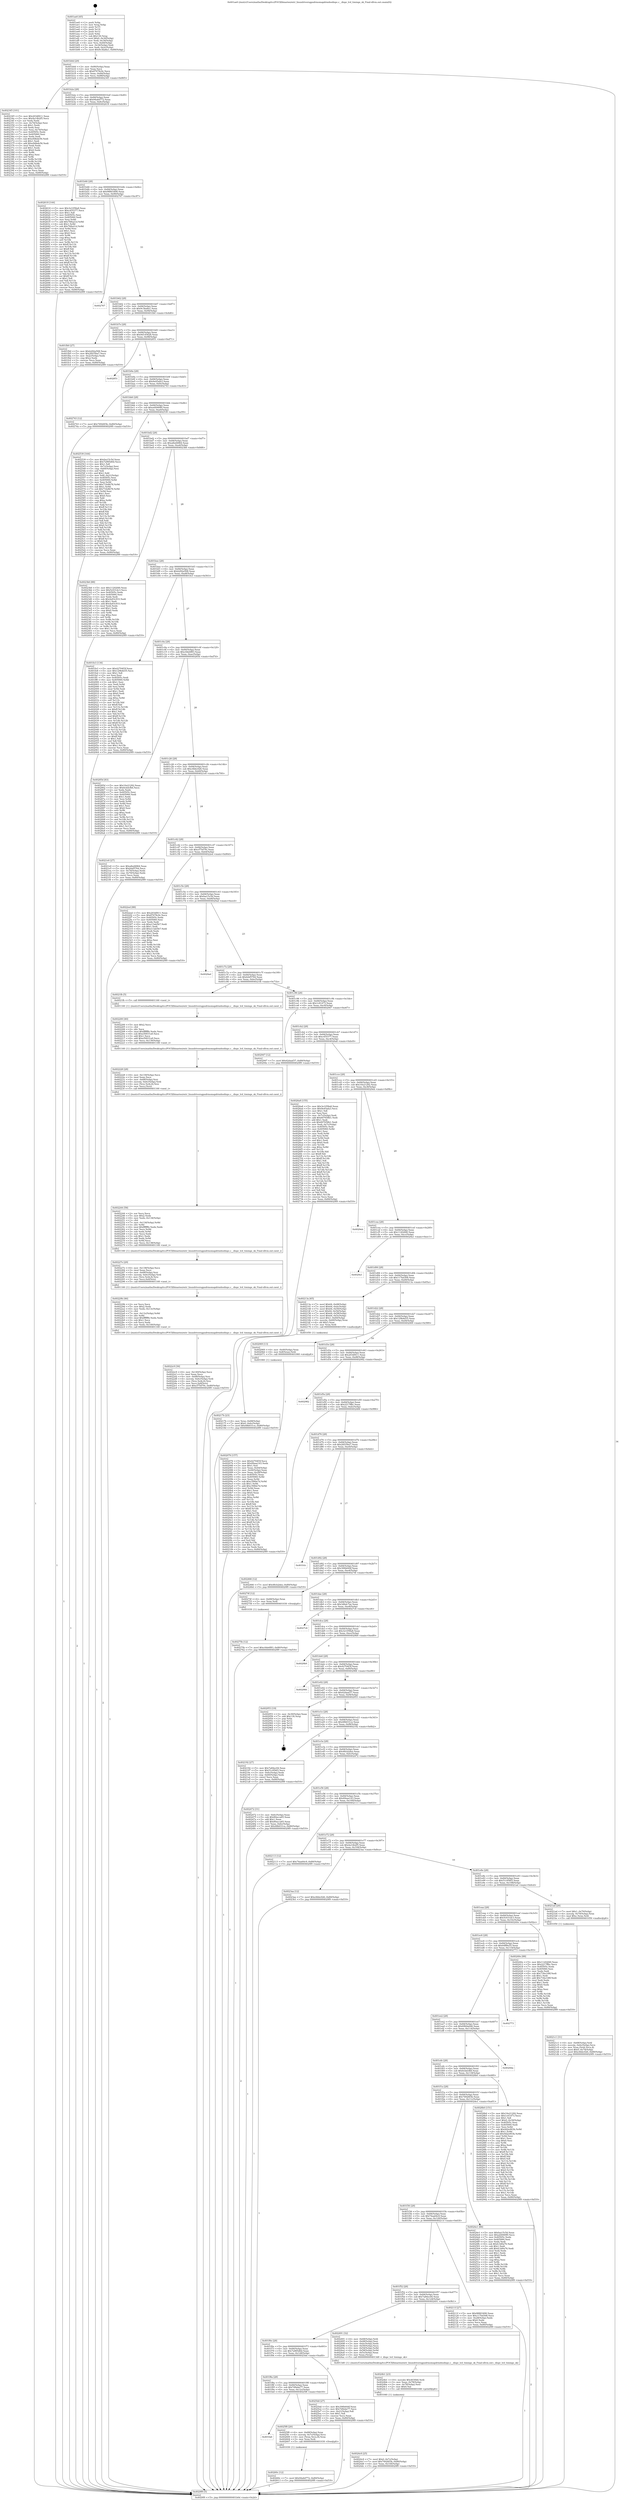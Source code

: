 digraph "0x401ae0" {
  label = "0x401ae0 (/mnt/c/Users/mathe/Desktop/tcc/POCII/binaries/extr_linuxdriversgpudrmomapdrmdssdispc.c__dispc_lcd_timings_ok_Final-ollvm.out::main(0))"
  labelloc = "t"
  node[shape=record]

  Entry [label="",width=0.3,height=0.3,shape=circle,fillcolor=black,style=filled]
  "0x401b0d" [label="{
     0x401b0d [29]\l
     | [instrs]\l
     &nbsp;&nbsp;0x401b0d \<+3\>: mov -0x80(%rbp),%eax\l
     &nbsp;&nbsp;0x401b10 \<+2\>: mov %eax,%ecx\l
     &nbsp;&nbsp;0x401b12 \<+6\>: sub $0x87678c9c,%ecx\l
     &nbsp;&nbsp;0x401b18 \<+6\>: mov %eax,-0x84(%rbp)\l
     &nbsp;&nbsp;0x401b1e \<+6\>: mov %ecx,-0x88(%rbp)\l
     &nbsp;&nbsp;0x401b24 \<+6\>: je 0000000000402345 \<main+0x865\>\l
  }"]
  "0x402345" [label="{
     0x402345 [101]\l
     | [instrs]\l
     &nbsp;&nbsp;0x402345 \<+5\>: mov $0x203df411,%eax\l
     &nbsp;&nbsp;0x40234a \<+5\>: mov $0x4a14b2f5,%ecx\l
     &nbsp;&nbsp;0x40234f \<+2\>: xor %edx,%edx\l
     &nbsp;&nbsp;0x402351 \<+3\>: mov -0x74(%rbp),%esi\l
     &nbsp;&nbsp;0x402354 \<+3\>: sub $0x1,%edx\l
     &nbsp;&nbsp;0x402357 \<+2\>: sub %edx,%esi\l
     &nbsp;&nbsp;0x402359 \<+3\>: mov %esi,-0x74(%rbp)\l
     &nbsp;&nbsp;0x40235c \<+7\>: mov 0x40505c,%edx\l
     &nbsp;&nbsp;0x402363 \<+7\>: mov 0x405060,%esi\l
     &nbsp;&nbsp;0x40236a \<+2\>: mov %edx,%edi\l
     &nbsp;&nbsp;0x40236c \<+6\>: sub $0xe9dbde56,%edi\l
     &nbsp;&nbsp;0x402372 \<+3\>: sub $0x1,%edi\l
     &nbsp;&nbsp;0x402375 \<+6\>: add $0xe9dbde56,%edi\l
     &nbsp;&nbsp;0x40237b \<+3\>: imul %edi,%edx\l
     &nbsp;&nbsp;0x40237e \<+3\>: and $0x1,%edx\l
     &nbsp;&nbsp;0x402381 \<+3\>: cmp $0x0,%edx\l
     &nbsp;&nbsp;0x402384 \<+4\>: sete %r8b\l
     &nbsp;&nbsp;0x402388 \<+3\>: cmp $0xa,%esi\l
     &nbsp;&nbsp;0x40238b \<+4\>: setl %r9b\l
     &nbsp;&nbsp;0x40238f \<+3\>: mov %r8b,%r10b\l
     &nbsp;&nbsp;0x402392 \<+3\>: and %r9b,%r10b\l
     &nbsp;&nbsp;0x402395 \<+3\>: xor %r9b,%r8b\l
     &nbsp;&nbsp;0x402398 \<+3\>: or %r8b,%r10b\l
     &nbsp;&nbsp;0x40239b \<+4\>: test $0x1,%r10b\l
     &nbsp;&nbsp;0x40239f \<+3\>: cmovne %ecx,%eax\l
     &nbsp;&nbsp;0x4023a2 \<+3\>: mov %eax,-0x80(%rbp)\l
     &nbsp;&nbsp;0x4023a5 \<+5\>: jmp 00000000004029f9 \<main+0xf19\>\l
  }"]
  "0x401b2a" [label="{
     0x401b2a [28]\l
     | [instrs]\l
     &nbsp;&nbsp;0x401b2a \<+5\>: jmp 0000000000401b2f \<main+0x4f\>\l
     &nbsp;&nbsp;0x401b2f \<+6\>: mov -0x84(%rbp),%eax\l
     &nbsp;&nbsp;0x401b35 \<+5\>: sub $0x94a6d772,%eax\l
     &nbsp;&nbsp;0x401b3a \<+6\>: mov %eax,-0x8c(%rbp)\l
     &nbsp;&nbsp;0x401b40 \<+6\>: je 0000000000402618 \<main+0xb38\>\l
  }"]
  Exit [label="",width=0.3,height=0.3,shape=circle,fillcolor=black,style=filled,peripheries=2]
  "0x402618" [label="{
     0x402618 [144]\l
     | [instrs]\l
     &nbsp;&nbsp;0x402618 \<+5\>: mov $0x3e1058a8,%eax\l
     &nbsp;&nbsp;0x40261d \<+5\>: mov $0xc455377,%ecx\l
     &nbsp;&nbsp;0x402622 \<+2\>: mov $0x1,%dl\l
     &nbsp;&nbsp;0x402624 \<+7\>: mov 0x40505c,%esi\l
     &nbsp;&nbsp;0x40262b \<+7\>: mov 0x405060,%edi\l
     &nbsp;&nbsp;0x402632 \<+3\>: mov %esi,%r8d\l
     &nbsp;&nbsp;0x402635 \<+7\>: add $0x768a21d,%r8d\l
     &nbsp;&nbsp;0x40263c \<+4\>: sub $0x1,%r8d\l
     &nbsp;&nbsp;0x402640 \<+7\>: sub $0x768a21d,%r8d\l
     &nbsp;&nbsp;0x402647 \<+4\>: imul %r8d,%esi\l
     &nbsp;&nbsp;0x40264b \<+3\>: and $0x1,%esi\l
     &nbsp;&nbsp;0x40264e \<+3\>: cmp $0x0,%esi\l
     &nbsp;&nbsp;0x402651 \<+4\>: sete %r9b\l
     &nbsp;&nbsp;0x402655 \<+3\>: cmp $0xa,%edi\l
     &nbsp;&nbsp;0x402658 \<+4\>: setl %r10b\l
     &nbsp;&nbsp;0x40265c \<+3\>: mov %r9b,%r11b\l
     &nbsp;&nbsp;0x40265f \<+4\>: xor $0xff,%r11b\l
     &nbsp;&nbsp;0x402663 \<+3\>: mov %r10b,%bl\l
     &nbsp;&nbsp;0x402666 \<+3\>: xor $0xff,%bl\l
     &nbsp;&nbsp;0x402669 \<+3\>: xor $0x1,%dl\l
     &nbsp;&nbsp;0x40266c \<+3\>: mov %r11b,%r14b\l
     &nbsp;&nbsp;0x40266f \<+4\>: and $0xff,%r14b\l
     &nbsp;&nbsp;0x402673 \<+3\>: and %dl,%r9b\l
     &nbsp;&nbsp;0x402676 \<+3\>: mov %bl,%r15b\l
     &nbsp;&nbsp;0x402679 \<+4\>: and $0xff,%r15b\l
     &nbsp;&nbsp;0x40267d \<+3\>: and %dl,%r10b\l
     &nbsp;&nbsp;0x402680 \<+3\>: or %r9b,%r14b\l
     &nbsp;&nbsp;0x402683 \<+3\>: or %r10b,%r15b\l
     &nbsp;&nbsp;0x402686 \<+3\>: xor %r15b,%r14b\l
     &nbsp;&nbsp;0x402689 \<+3\>: or %bl,%r11b\l
     &nbsp;&nbsp;0x40268c \<+4\>: xor $0xff,%r11b\l
     &nbsp;&nbsp;0x402690 \<+3\>: or $0x1,%dl\l
     &nbsp;&nbsp;0x402693 \<+3\>: and %dl,%r11b\l
     &nbsp;&nbsp;0x402696 \<+3\>: or %r11b,%r14b\l
     &nbsp;&nbsp;0x402699 \<+4\>: test $0x1,%r14b\l
     &nbsp;&nbsp;0x40269d \<+3\>: cmovne %ecx,%eax\l
     &nbsp;&nbsp;0x4026a0 \<+3\>: mov %eax,-0x80(%rbp)\l
     &nbsp;&nbsp;0x4026a3 \<+5\>: jmp 00000000004029f9 \<main+0xf19\>\l
  }"]
  "0x401b46" [label="{
     0x401b46 [28]\l
     | [instrs]\l
     &nbsp;&nbsp;0x401b46 \<+5\>: jmp 0000000000401b4b \<main+0x6b\>\l
     &nbsp;&nbsp;0x401b4b \<+6\>: mov -0x84(%rbp),%eax\l
     &nbsp;&nbsp;0x401b51 \<+5\>: sub $0x98803490,%eax\l
     &nbsp;&nbsp;0x401b56 \<+6\>: mov %eax,-0x90(%rbp)\l
     &nbsp;&nbsp;0x401b5c \<+6\>: je 0000000000402767 \<main+0xc87\>\l
  }"]
  "0x40275b" [label="{
     0x40275b [12]\l
     | [instrs]\l
     &nbsp;&nbsp;0x40275b \<+7\>: movl $0xc0de6f83,-0x80(%rbp)\l
     &nbsp;&nbsp;0x402762 \<+5\>: jmp 00000000004029f9 \<main+0xf19\>\l
  }"]
  "0x402767" [label="{
     0x402767\l
  }", style=dashed]
  "0x401b62" [label="{
     0x401b62 [28]\l
     | [instrs]\l
     &nbsp;&nbsp;0x401b62 \<+5\>: jmp 0000000000401b67 \<main+0x87\>\l
     &nbsp;&nbsp;0x401b67 \<+6\>: mov -0x84(%rbp),%eax\l
     &nbsp;&nbsp;0x401b6d \<+5\>: sub $0x9c3ba8a1,%eax\l
     &nbsp;&nbsp;0x401b72 \<+6\>: mov %eax,-0x94(%rbp)\l
     &nbsp;&nbsp;0x401b78 \<+6\>: je 0000000000401fb0 \<main+0x4d0\>\l
  }"]
  "0x40260c" [label="{
     0x40260c [12]\l
     | [instrs]\l
     &nbsp;&nbsp;0x40260c \<+7\>: movl $0x94a6d772,-0x80(%rbp)\l
     &nbsp;&nbsp;0x402613 \<+5\>: jmp 00000000004029f9 \<main+0xf19\>\l
  }"]
  "0x401fb0" [label="{
     0x401fb0 [27]\l
     | [instrs]\l
     &nbsp;&nbsp;0x401fb0 \<+5\>: mov $0xb292a508,%eax\l
     &nbsp;&nbsp;0x401fb5 \<+5\>: mov $0x2fd35ba7,%ecx\l
     &nbsp;&nbsp;0x401fba \<+3\>: mov -0x2c(%rbp),%edx\l
     &nbsp;&nbsp;0x401fbd \<+3\>: cmp $0x2,%edx\l
     &nbsp;&nbsp;0x401fc0 \<+3\>: cmovne %ecx,%eax\l
     &nbsp;&nbsp;0x401fc3 \<+3\>: mov %eax,-0x80(%rbp)\l
     &nbsp;&nbsp;0x401fc6 \<+5\>: jmp 00000000004029f9 \<main+0xf19\>\l
  }"]
  "0x401b7e" [label="{
     0x401b7e [28]\l
     | [instrs]\l
     &nbsp;&nbsp;0x401b7e \<+5\>: jmp 0000000000401b83 \<main+0xa3\>\l
     &nbsp;&nbsp;0x401b83 \<+6\>: mov -0x84(%rbp),%eax\l
     &nbsp;&nbsp;0x401b89 \<+5\>: sub $0x9d145628,%eax\l
     &nbsp;&nbsp;0x401b8e \<+6\>: mov %eax,-0x98(%rbp)\l
     &nbsp;&nbsp;0x401b94 \<+6\>: je 0000000000402851 \<main+0xd71\>\l
  }"]
  "0x4029f9" [label="{
     0x4029f9 [5]\l
     | [instrs]\l
     &nbsp;&nbsp;0x4029f9 \<+5\>: jmp 0000000000401b0d \<main+0x2d\>\l
  }"]
  "0x401ae0" [label="{
     0x401ae0 [45]\l
     | [instrs]\l
     &nbsp;&nbsp;0x401ae0 \<+1\>: push %rbp\l
     &nbsp;&nbsp;0x401ae1 \<+3\>: mov %rsp,%rbp\l
     &nbsp;&nbsp;0x401ae4 \<+2\>: push %r15\l
     &nbsp;&nbsp;0x401ae6 \<+2\>: push %r14\l
     &nbsp;&nbsp;0x401ae8 \<+2\>: push %r12\l
     &nbsp;&nbsp;0x401aea \<+1\>: push %rbx\l
     &nbsp;&nbsp;0x401aeb \<+7\>: sub $0x130,%rsp\l
     &nbsp;&nbsp;0x401af2 \<+7\>: movl $0x0,-0x30(%rbp)\l
     &nbsp;&nbsp;0x401af9 \<+3\>: mov %edi,-0x34(%rbp)\l
     &nbsp;&nbsp;0x401afc \<+4\>: mov %rsi,-0x40(%rbp)\l
     &nbsp;&nbsp;0x401b00 \<+3\>: mov -0x34(%rbp),%edi\l
     &nbsp;&nbsp;0x401b03 \<+3\>: mov %edi,-0x2c(%rbp)\l
     &nbsp;&nbsp;0x401b06 \<+7\>: movl $0x9c3ba8a1,-0x80(%rbp)\l
  }"]
  "0x401fa6" [label="{
     0x401fa6\l
  }", style=dashed]
  "0x402851" [label="{
     0x402851\l
  }", style=dashed]
  "0x401b9a" [label="{
     0x401b9a [28]\l
     | [instrs]\l
     &nbsp;&nbsp;0x401b9a \<+5\>: jmp 0000000000401b9f \<main+0xbf\>\l
     &nbsp;&nbsp;0x401b9f \<+6\>: mov -0x84(%rbp),%eax\l
     &nbsp;&nbsp;0x401ba5 \<+5\>: sub $0x9e45afa3,%eax\l
     &nbsp;&nbsp;0x401baa \<+6\>: mov %eax,-0x9c(%rbp)\l
     &nbsp;&nbsp;0x401bb0 \<+6\>: je 0000000000402743 \<main+0xc63\>\l
  }"]
  "0x4025f8" [label="{
     0x4025f8 [20]\l
     | [instrs]\l
     &nbsp;&nbsp;0x4025f8 \<+4\>: mov -0x68(%rbp),%rax\l
     &nbsp;&nbsp;0x4025fc \<+4\>: movslq -0x7c(%rbp),%rcx\l
     &nbsp;&nbsp;0x402600 \<+4\>: mov (%rax,%rcx,8),%rax\l
     &nbsp;&nbsp;0x402604 \<+3\>: mov %rax,%rdi\l
     &nbsp;&nbsp;0x402607 \<+5\>: call 0000000000401030 \<free@plt\>\l
     | [calls]\l
     &nbsp;&nbsp;0x401030 \{1\} (unknown)\l
  }"]
  "0x402743" [label="{
     0x402743 [12]\l
     | [instrs]\l
     &nbsp;&nbsp;0x402743 \<+7\>: movl $0x74926f3b,-0x80(%rbp)\l
     &nbsp;&nbsp;0x40274a \<+5\>: jmp 00000000004029f9 \<main+0xf19\>\l
  }"]
  "0x401bb6" [label="{
     0x401bb6 [28]\l
     | [instrs]\l
     &nbsp;&nbsp;0x401bb6 \<+5\>: jmp 0000000000401bbb \<main+0xdb\>\l
     &nbsp;&nbsp;0x401bbb \<+6\>: mov -0x84(%rbp),%eax\l
     &nbsp;&nbsp;0x401bc1 \<+5\>: sub $0xa44949f0,%eax\l
     &nbsp;&nbsp;0x401bc6 \<+6\>: mov %eax,-0xa0(%rbp)\l
     &nbsp;&nbsp;0x401bcc \<+6\>: je 0000000000402539 \<main+0xa59\>\l
  }"]
  "0x401f8a" [label="{
     0x401f8a [28]\l
     | [instrs]\l
     &nbsp;&nbsp;0x401f8a \<+5\>: jmp 0000000000401f8f \<main+0x4af\>\l
     &nbsp;&nbsp;0x401f8f \<+6\>: mov -0x84(%rbp),%eax\l
     &nbsp;&nbsp;0x401f95 \<+5\>: sub $0x7d9ebe77,%eax\l
     &nbsp;&nbsp;0x401f9a \<+6\>: mov %eax,-0x12c(%rbp)\l
     &nbsp;&nbsp;0x401fa0 \<+6\>: je 00000000004025f8 \<main+0xb18\>\l
  }"]
  "0x402539" [label="{
     0x402539 [164]\l
     | [instrs]\l
     &nbsp;&nbsp;0x402539 \<+5\>: mov $0xfaa15c5d,%eax\l
     &nbsp;&nbsp;0x40253e \<+5\>: mov $0x7a985d0d,%ecx\l
     &nbsp;&nbsp;0x402543 \<+2\>: mov $0x1,%dl\l
     &nbsp;&nbsp;0x402545 \<+3\>: mov -0x7c(%rbp),%esi\l
     &nbsp;&nbsp;0x402548 \<+3\>: cmp -0x60(%rbp),%esi\l
     &nbsp;&nbsp;0x40254b \<+4\>: setl %dil\l
     &nbsp;&nbsp;0x40254f \<+4\>: and $0x1,%dil\l
     &nbsp;&nbsp;0x402553 \<+4\>: mov %dil,-0x21(%rbp)\l
     &nbsp;&nbsp;0x402557 \<+7\>: mov 0x40505c,%esi\l
     &nbsp;&nbsp;0x40255e \<+8\>: mov 0x405060,%r8d\l
     &nbsp;&nbsp;0x402566 \<+3\>: mov %esi,%r9d\l
     &nbsp;&nbsp;0x402569 \<+7\>: add $0x71fe8b78,%r9d\l
     &nbsp;&nbsp;0x402570 \<+4\>: sub $0x1,%r9d\l
     &nbsp;&nbsp;0x402574 \<+7\>: sub $0x71fe8b78,%r9d\l
     &nbsp;&nbsp;0x40257b \<+4\>: imul %r9d,%esi\l
     &nbsp;&nbsp;0x40257f \<+3\>: and $0x1,%esi\l
     &nbsp;&nbsp;0x402582 \<+3\>: cmp $0x0,%esi\l
     &nbsp;&nbsp;0x402585 \<+4\>: sete %dil\l
     &nbsp;&nbsp;0x402589 \<+4\>: cmp $0xa,%r8d\l
     &nbsp;&nbsp;0x40258d \<+4\>: setl %r10b\l
     &nbsp;&nbsp;0x402591 \<+3\>: mov %dil,%r11b\l
     &nbsp;&nbsp;0x402594 \<+4\>: xor $0xff,%r11b\l
     &nbsp;&nbsp;0x402598 \<+3\>: mov %r10b,%bl\l
     &nbsp;&nbsp;0x40259b \<+3\>: xor $0xff,%bl\l
     &nbsp;&nbsp;0x40259e \<+3\>: xor $0x0,%dl\l
     &nbsp;&nbsp;0x4025a1 \<+3\>: mov %r11b,%r14b\l
     &nbsp;&nbsp;0x4025a4 \<+4\>: and $0x0,%r14b\l
     &nbsp;&nbsp;0x4025a8 \<+3\>: and %dl,%dil\l
     &nbsp;&nbsp;0x4025ab \<+3\>: mov %bl,%r15b\l
     &nbsp;&nbsp;0x4025ae \<+4\>: and $0x0,%r15b\l
     &nbsp;&nbsp;0x4025b2 \<+3\>: and %dl,%r10b\l
     &nbsp;&nbsp;0x4025b5 \<+3\>: or %dil,%r14b\l
     &nbsp;&nbsp;0x4025b8 \<+3\>: or %r10b,%r15b\l
     &nbsp;&nbsp;0x4025bb \<+3\>: xor %r15b,%r14b\l
     &nbsp;&nbsp;0x4025be \<+3\>: or %bl,%r11b\l
     &nbsp;&nbsp;0x4025c1 \<+4\>: xor $0xff,%r11b\l
     &nbsp;&nbsp;0x4025c5 \<+3\>: or $0x0,%dl\l
     &nbsp;&nbsp;0x4025c8 \<+3\>: and %dl,%r11b\l
     &nbsp;&nbsp;0x4025cb \<+3\>: or %r11b,%r14b\l
     &nbsp;&nbsp;0x4025ce \<+4\>: test $0x1,%r14b\l
     &nbsp;&nbsp;0x4025d2 \<+3\>: cmovne %ecx,%eax\l
     &nbsp;&nbsp;0x4025d5 \<+3\>: mov %eax,-0x80(%rbp)\l
     &nbsp;&nbsp;0x4025d8 \<+5\>: jmp 00000000004029f9 \<main+0xf19\>\l
  }"]
  "0x401bd2" [label="{
     0x401bd2 [28]\l
     | [instrs]\l
     &nbsp;&nbsp;0x401bd2 \<+5\>: jmp 0000000000401bd7 \<main+0xf7\>\l
     &nbsp;&nbsp;0x401bd7 \<+6\>: mov -0x84(%rbp),%eax\l
     &nbsp;&nbsp;0x401bdd \<+5\>: sub $0xa8ed4864,%eax\l
     &nbsp;&nbsp;0x401be2 \<+6\>: mov %eax,-0xa4(%rbp)\l
     &nbsp;&nbsp;0x401be8 \<+6\>: je 00000000004023b6 \<main+0x8d6\>\l
  }"]
  "0x4025dd" [label="{
     0x4025dd [27]\l
     | [instrs]\l
     &nbsp;&nbsp;0x4025dd \<+5\>: mov $0x306b644f,%eax\l
     &nbsp;&nbsp;0x4025e2 \<+5\>: mov $0x7d9ebe77,%ecx\l
     &nbsp;&nbsp;0x4025e7 \<+3\>: mov -0x21(%rbp),%dl\l
     &nbsp;&nbsp;0x4025ea \<+3\>: test $0x1,%dl\l
     &nbsp;&nbsp;0x4025ed \<+3\>: cmovne %ecx,%eax\l
     &nbsp;&nbsp;0x4025f0 \<+3\>: mov %eax,-0x80(%rbp)\l
     &nbsp;&nbsp;0x4025f3 \<+5\>: jmp 00000000004029f9 \<main+0xf19\>\l
  }"]
  "0x4023b6" [label="{
     0x4023b6 [88]\l
     | [instrs]\l
     &nbsp;&nbsp;0x4023b6 \<+5\>: mov $0x11202fd0,%eax\l
     &nbsp;&nbsp;0x4023bb \<+5\>: mov $0x5c031dc3,%ecx\l
     &nbsp;&nbsp;0x4023c0 \<+7\>: mov 0x40505c,%edx\l
     &nbsp;&nbsp;0x4023c7 \<+7\>: mov 0x405060,%esi\l
     &nbsp;&nbsp;0x4023ce \<+2\>: mov %edx,%edi\l
     &nbsp;&nbsp;0x4023d0 \<+6\>: sub $0x4a93c933,%edi\l
     &nbsp;&nbsp;0x4023d6 \<+3\>: sub $0x1,%edi\l
     &nbsp;&nbsp;0x4023d9 \<+6\>: add $0x4a93c933,%edi\l
     &nbsp;&nbsp;0x4023df \<+3\>: imul %edi,%edx\l
     &nbsp;&nbsp;0x4023e2 \<+3\>: and $0x1,%edx\l
     &nbsp;&nbsp;0x4023e5 \<+3\>: cmp $0x0,%edx\l
     &nbsp;&nbsp;0x4023e8 \<+4\>: sete %r8b\l
     &nbsp;&nbsp;0x4023ec \<+3\>: cmp $0xa,%esi\l
     &nbsp;&nbsp;0x4023ef \<+4\>: setl %r9b\l
     &nbsp;&nbsp;0x4023f3 \<+3\>: mov %r8b,%r10b\l
     &nbsp;&nbsp;0x4023f6 \<+3\>: and %r9b,%r10b\l
     &nbsp;&nbsp;0x4023f9 \<+3\>: xor %r9b,%r8b\l
     &nbsp;&nbsp;0x4023fc \<+3\>: or %r8b,%r10b\l
     &nbsp;&nbsp;0x4023ff \<+4\>: test $0x1,%r10b\l
     &nbsp;&nbsp;0x402403 \<+3\>: cmovne %ecx,%eax\l
     &nbsp;&nbsp;0x402406 \<+3\>: mov %eax,-0x80(%rbp)\l
     &nbsp;&nbsp;0x402409 \<+5\>: jmp 00000000004029f9 \<main+0xf19\>\l
  }"]
  "0x401bee" [label="{
     0x401bee [28]\l
     | [instrs]\l
     &nbsp;&nbsp;0x401bee \<+5\>: jmp 0000000000401bf3 \<main+0x113\>\l
     &nbsp;&nbsp;0x401bf3 \<+6\>: mov -0x84(%rbp),%eax\l
     &nbsp;&nbsp;0x401bf9 \<+5\>: sub $0xb292a508,%eax\l
     &nbsp;&nbsp;0x401bfe \<+6\>: mov %eax,-0xa8(%rbp)\l
     &nbsp;&nbsp;0x401c04 \<+6\>: je 0000000000401fe3 \<main+0x503\>\l
  }"]
  "0x4024c8" [label="{
     0x4024c8 [25]\l
     | [instrs]\l
     &nbsp;&nbsp;0x4024c8 \<+7\>: movl $0x0,-0x7c(%rbp)\l
     &nbsp;&nbsp;0x4024cf \<+7\>: movl $0x74926f3b,-0x80(%rbp)\l
     &nbsp;&nbsp;0x4024d6 \<+6\>: mov %eax,-0x144(%rbp)\l
     &nbsp;&nbsp;0x4024dc \<+5\>: jmp 00000000004029f9 \<main+0xf19\>\l
  }"]
  "0x401fe3" [label="{
     0x401fe3 [134]\l
     | [instrs]\l
     &nbsp;&nbsp;0x401fe3 \<+5\>: mov $0x42704f3f,%eax\l
     &nbsp;&nbsp;0x401fe8 \<+5\>: mov $0x129b4d35,%ecx\l
     &nbsp;&nbsp;0x401fed \<+2\>: mov $0x1,%dl\l
     &nbsp;&nbsp;0x401fef \<+2\>: xor %esi,%esi\l
     &nbsp;&nbsp;0x401ff1 \<+7\>: mov 0x40505c,%edi\l
     &nbsp;&nbsp;0x401ff8 \<+8\>: mov 0x405060,%r8d\l
     &nbsp;&nbsp;0x402000 \<+3\>: sub $0x1,%esi\l
     &nbsp;&nbsp;0x402003 \<+3\>: mov %edi,%r9d\l
     &nbsp;&nbsp;0x402006 \<+3\>: add %esi,%r9d\l
     &nbsp;&nbsp;0x402009 \<+4\>: imul %r9d,%edi\l
     &nbsp;&nbsp;0x40200d \<+3\>: and $0x1,%edi\l
     &nbsp;&nbsp;0x402010 \<+3\>: cmp $0x0,%edi\l
     &nbsp;&nbsp;0x402013 \<+4\>: sete %r10b\l
     &nbsp;&nbsp;0x402017 \<+4\>: cmp $0xa,%r8d\l
     &nbsp;&nbsp;0x40201b \<+4\>: setl %r11b\l
     &nbsp;&nbsp;0x40201f \<+3\>: mov %r10b,%bl\l
     &nbsp;&nbsp;0x402022 \<+3\>: xor $0xff,%bl\l
     &nbsp;&nbsp;0x402025 \<+3\>: mov %r11b,%r14b\l
     &nbsp;&nbsp;0x402028 \<+4\>: xor $0xff,%r14b\l
     &nbsp;&nbsp;0x40202c \<+3\>: xor $0x1,%dl\l
     &nbsp;&nbsp;0x40202f \<+3\>: mov %bl,%r15b\l
     &nbsp;&nbsp;0x402032 \<+4\>: and $0xff,%r15b\l
     &nbsp;&nbsp;0x402036 \<+3\>: and %dl,%r10b\l
     &nbsp;&nbsp;0x402039 \<+3\>: mov %r14b,%r12b\l
     &nbsp;&nbsp;0x40203c \<+4\>: and $0xff,%r12b\l
     &nbsp;&nbsp;0x402040 \<+3\>: and %dl,%r11b\l
     &nbsp;&nbsp;0x402043 \<+3\>: or %r10b,%r15b\l
     &nbsp;&nbsp;0x402046 \<+3\>: or %r11b,%r12b\l
     &nbsp;&nbsp;0x402049 \<+3\>: xor %r12b,%r15b\l
     &nbsp;&nbsp;0x40204c \<+3\>: or %r14b,%bl\l
     &nbsp;&nbsp;0x40204f \<+3\>: xor $0xff,%bl\l
     &nbsp;&nbsp;0x402052 \<+3\>: or $0x1,%dl\l
     &nbsp;&nbsp;0x402055 \<+2\>: and %dl,%bl\l
     &nbsp;&nbsp;0x402057 \<+3\>: or %bl,%r15b\l
     &nbsp;&nbsp;0x40205a \<+4\>: test $0x1,%r15b\l
     &nbsp;&nbsp;0x40205e \<+3\>: cmovne %ecx,%eax\l
     &nbsp;&nbsp;0x402061 \<+3\>: mov %eax,-0x80(%rbp)\l
     &nbsp;&nbsp;0x402064 \<+5\>: jmp 00000000004029f9 \<main+0xf19\>\l
  }"]
  "0x401c0a" [label="{
     0x401c0a [28]\l
     | [instrs]\l
     &nbsp;&nbsp;0x401c0a \<+5\>: jmp 0000000000401c0f \<main+0x12f\>\l
     &nbsp;&nbsp;0x401c0f \<+6\>: mov -0x84(%rbp),%eax\l
     &nbsp;&nbsp;0x401c15 \<+5\>: sub $0xc0de6f83,%eax\l
     &nbsp;&nbsp;0x401c1a \<+6\>: mov %eax,-0xac(%rbp)\l
     &nbsp;&nbsp;0x401c20 \<+6\>: je 000000000040285d \<main+0xd7d\>\l
  }"]
  "0x4024b1" [label="{
     0x4024b1 [23]\l
     | [instrs]\l
     &nbsp;&nbsp;0x4024b1 \<+10\>: movabs $0x4030b6,%rdi\l
     &nbsp;&nbsp;0x4024bb \<+3\>: mov %eax,-0x78(%rbp)\l
     &nbsp;&nbsp;0x4024be \<+3\>: mov -0x78(%rbp),%esi\l
     &nbsp;&nbsp;0x4024c1 \<+2\>: mov $0x0,%al\l
     &nbsp;&nbsp;0x4024c3 \<+5\>: call 0000000000401040 \<printf@plt\>\l
     | [calls]\l
     &nbsp;&nbsp;0x401040 \{1\} (unknown)\l
  }"]
  "0x40285d" [label="{
     0x40285d [83]\l
     | [instrs]\l
     &nbsp;&nbsp;0x40285d \<+5\>: mov $0x10e21292,%eax\l
     &nbsp;&nbsp;0x402862 \<+5\>: mov $0x6cbdcfb6,%ecx\l
     &nbsp;&nbsp;0x402867 \<+2\>: xor %edx,%edx\l
     &nbsp;&nbsp;0x402869 \<+7\>: mov 0x40505c,%esi\l
     &nbsp;&nbsp;0x402870 \<+7\>: mov 0x405060,%edi\l
     &nbsp;&nbsp;0x402877 \<+3\>: sub $0x1,%edx\l
     &nbsp;&nbsp;0x40287a \<+3\>: mov %esi,%r8d\l
     &nbsp;&nbsp;0x40287d \<+3\>: add %edx,%r8d\l
     &nbsp;&nbsp;0x402880 \<+4\>: imul %r8d,%esi\l
     &nbsp;&nbsp;0x402884 \<+3\>: and $0x1,%esi\l
     &nbsp;&nbsp;0x402887 \<+3\>: cmp $0x0,%esi\l
     &nbsp;&nbsp;0x40288a \<+4\>: sete %r9b\l
     &nbsp;&nbsp;0x40288e \<+3\>: cmp $0xa,%edi\l
     &nbsp;&nbsp;0x402891 \<+4\>: setl %r10b\l
     &nbsp;&nbsp;0x402895 \<+3\>: mov %r9b,%r11b\l
     &nbsp;&nbsp;0x402898 \<+3\>: and %r10b,%r11b\l
     &nbsp;&nbsp;0x40289b \<+3\>: xor %r10b,%r9b\l
     &nbsp;&nbsp;0x40289e \<+3\>: or %r9b,%r11b\l
     &nbsp;&nbsp;0x4028a1 \<+4\>: test $0x1,%r11b\l
     &nbsp;&nbsp;0x4028a5 \<+3\>: cmovne %ecx,%eax\l
     &nbsp;&nbsp;0x4028a8 \<+3\>: mov %eax,-0x80(%rbp)\l
     &nbsp;&nbsp;0x4028ab \<+5\>: jmp 00000000004029f9 \<main+0xf19\>\l
  }"]
  "0x401c26" [label="{
     0x401c26 [28]\l
     | [instrs]\l
     &nbsp;&nbsp;0x401c26 \<+5\>: jmp 0000000000401c2b \<main+0x14b\>\l
     &nbsp;&nbsp;0x401c2b \<+6\>: mov -0x84(%rbp),%eax\l
     &nbsp;&nbsp;0x401c31 \<+5\>: sub $0xc6bbc026,%eax\l
     &nbsp;&nbsp;0x401c36 \<+6\>: mov %eax,-0xb0(%rbp)\l
     &nbsp;&nbsp;0x401c3c \<+6\>: je 00000000004021e0 \<main+0x700\>\l
  }"]
  "0x401f6e" [label="{
     0x401f6e [28]\l
     | [instrs]\l
     &nbsp;&nbsp;0x401f6e \<+5\>: jmp 0000000000401f73 \<main+0x493\>\l
     &nbsp;&nbsp;0x401f73 \<+6\>: mov -0x84(%rbp),%eax\l
     &nbsp;&nbsp;0x401f79 \<+5\>: sub $0x7a985d0d,%eax\l
     &nbsp;&nbsp;0x401f7e \<+6\>: mov %eax,-0x128(%rbp)\l
     &nbsp;&nbsp;0x401f84 \<+6\>: je 00000000004025dd \<main+0xafd\>\l
  }"]
  "0x4021e0" [label="{
     0x4021e0 [27]\l
     | [instrs]\l
     &nbsp;&nbsp;0x4021e0 \<+5\>: mov $0xa8ed4864,%eax\l
     &nbsp;&nbsp;0x4021e5 \<+5\>: mov $0xfebf5764,%ecx\l
     &nbsp;&nbsp;0x4021ea \<+3\>: mov -0x74(%rbp),%edx\l
     &nbsp;&nbsp;0x4021ed \<+3\>: cmp -0x70(%rbp),%edx\l
     &nbsp;&nbsp;0x4021f0 \<+3\>: cmovl %ecx,%eax\l
     &nbsp;&nbsp;0x4021f3 \<+3\>: mov %eax,-0x80(%rbp)\l
     &nbsp;&nbsp;0x4021f6 \<+5\>: jmp 00000000004029f9 \<main+0xf19\>\l
  }"]
  "0x401c42" [label="{
     0x401c42 [28]\l
     | [instrs]\l
     &nbsp;&nbsp;0x401c42 \<+5\>: jmp 0000000000401c47 \<main+0x167\>\l
     &nbsp;&nbsp;0x401c47 \<+6\>: mov -0x84(%rbp),%eax\l
     &nbsp;&nbsp;0x401c4d \<+5\>: sub $0xcf75d79c,%eax\l
     &nbsp;&nbsp;0x401c52 \<+6\>: mov %eax,-0xb4(%rbp)\l
     &nbsp;&nbsp;0x401c58 \<+6\>: je 00000000004022ed \<main+0x80d\>\l
  }"]
  "0x402491" [label="{
     0x402491 [32]\l
     | [instrs]\l
     &nbsp;&nbsp;0x402491 \<+4\>: mov -0x68(%rbp),%rdi\l
     &nbsp;&nbsp;0x402495 \<+3\>: mov -0x48(%rbp),%esi\l
     &nbsp;&nbsp;0x402498 \<+3\>: mov -0x4c(%rbp),%edx\l
     &nbsp;&nbsp;0x40249b \<+3\>: mov -0x50(%rbp),%ecx\l
     &nbsp;&nbsp;0x40249e \<+4\>: mov -0x54(%rbp),%r8d\l
     &nbsp;&nbsp;0x4024a2 \<+4\>: mov -0x58(%rbp),%r9d\l
     &nbsp;&nbsp;0x4024a6 \<+3\>: mov -0x5c(%rbp),%eax\l
     &nbsp;&nbsp;0x4024a9 \<+3\>: mov %eax,(%rsp)\l
     &nbsp;&nbsp;0x4024ac \<+5\>: call 00000000004013d0 \<_dispc_lcd_timings_ok\>\l
     | [calls]\l
     &nbsp;&nbsp;0x4013d0 \{1\} (/mnt/c/Users/mathe/Desktop/tcc/POCII/binaries/extr_linuxdriversgpudrmomapdrmdssdispc.c__dispc_lcd_timings_ok_Final-ollvm.out::_dispc_lcd_timings_ok)\l
  }"]
  "0x4022ed" [label="{
     0x4022ed [88]\l
     | [instrs]\l
     &nbsp;&nbsp;0x4022ed \<+5\>: mov $0x203df411,%eax\l
     &nbsp;&nbsp;0x4022f2 \<+5\>: mov $0x87678c9c,%ecx\l
     &nbsp;&nbsp;0x4022f7 \<+7\>: mov 0x40505c,%edx\l
     &nbsp;&nbsp;0x4022fe \<+7\>: mov 0x405060,%esi\l
     &nbsp;&nbsp;0x402305 \<+2\>: mov %edx,%edi\l
     &nbsp;&nbsp;0x402307 \<+6\>: sub $0xe13ab5b7,%edi\l
     &nbsp;&nbsp;0x40230d \<+3\>: sub $0x1,%edi\l
     &nbsp;&nbsp;0x402310 \<+6\>: add $0xe13ab5b7,%edi\l
     &nbsp;&nbsp;0x402316 \<+3\>: imul %edi,%edx\l
     &nbsp;&nbsp;0x402319 \<+3\>: and $0x1,%edx\l
     &nbsp;&nbsp;0x40231c \<+3\>: cmp $0x0,%edx\l
     &nbsp;&nbsp;0x40231f \<+4\>: sete %r8b\l
     &nbsp;&nbsp;0x402323 \<+3\>: cmp $0xa,%esi\l
     &nbsp;&nbsp;0x402326 \<+4\>: setl %r9b\l
     &nbsp;&nbsp;0x40232a \<+3\>: mov %r8b,%r10b\l
     &nbsp;&nbsp;0x40232d \<+3\>: and %r9b,%r10b\l
     &nbsp;&nbsp;0x402330 \<+3\>: xor %r9b,%r8b\l
     &nbsp;&nbsp;0x402333 \<+3\>: or %r8b,%r10b\l
     &nbsp;&nbsp;0x402336 \<+4\>: test $0x1,%r10b\l
     &nbsp;&nbsp;0x40233a \<+3\>: cmovne %ecx,%eax\l
     &nbsp;&nbsp;0x40233d \<+3\>: mov %eax,-0x80(%rbp)\l
     &nbsp;&nbsp;0x402340 \<+5\>: jmp 00000000004029f9 \<main+0xf19\>\l
  }"]
  "0x401c5e" [label="{
     0x401c5e [28]\l
     | [instrs]\l
     &nbsp;&nbsp;0x401c5e \<+5\>: jmp 0000000000401c63 \<main+0x183\>\l
     &nbsp;&nbsp;0x401c63 \<+6\>: mov -0x84(%rbp),%eax\l
     &nbsp;&nbsp;0x401c69 \<+5\>: sub $0xfaa15c5d,%eax\l
     &nbsp;&nbsp;0x401c6e \<+6\>: mov %eax,-0xb8(%rbp)\l
     &nbsp;&nbsp;0x401c74 \<+6\>: je 00000000004029ad \<main+0xecd\>\l
  }"]
  "0x4022c9" [label="{
     0x4022c9 [36]\l
     | [instrs]\l
     &nbsp;&nbsp;0x4022c9 \<+6\>: mov -0x140(%rbp),%ecx\l
     &nbsp;&nbsp;0x4022cf \<+3\>: imul %eax,%ecx\l
     &nbsp;&nbsp;0x4022d2 \<+4\>: mov -0x68(%rbp),%rsi\l
     &nbsp;&nbsp;0x4022d6 \<+4\>: movslq -0x6c(%rbp),%rdi\l
     &nbsp;&nbsp;0x4022da \<+4\>: mov (%rsi,%rdi,8),%rsi\l
     &nbsp;&nbsp;0x4022de \<+3\>: mov %ecx,0x8(%rsi)\l
     &nbsp;&nbsp;0x4022e1 \<+7\>: movl $0xcf75d79c,-0x80(%rbp)\l
     &nbsp;&nbsp;0x4022e8 \<+5\>: jmp 00000000004029f9 \<main+0xf19\>\l
  }"]
  "0x4029ad" [label="{
     0x4029ad\l
  }", style=dashed]
  "0x401c7a" [label="{
     0x401c7a [28]\l
     | [instrs]\l
     &nbsp;&nbsp;0x401c7a \<+5\>: jmp 0000000000401c7f \<main+0x19f\>\l
     &nbsp;&nbsp;0x401c7f \<+6\>: mov -0x84(%rbp),%eax\l
     &nbsp;&nbsp;0x401c85 \<+5\>: sub $0xfebf5764,%eax\l
     &nbsp;&nbsp;0x401c8a \<+6\>: mov %eax,-0xbc(%rbp)\l
     &nbsp;&nbsp;0x401c90 \<+6\>: je 00000000004021fb \<main+0x71b\>\l
  }"]
  "0x40229b" [label="{
     0x40229b [46]\l
     | [instrs]\l
     &nbsp;&nbsp;0x40229b \<+2\>: xor %ecx,%ecx\l
     &nbsp;&nbsp;0x40229d \<+5\>: mov $0x2,%edx\l
     &nbsp;&nbsp;0x4022a2 \<+6\>: mov %edx,-0x13c(%rbp)\l
     &nbsp;&nbsp;0x4022a8 \<+1\>: cltd\l
     &nbsp;&nbsp;0x4022a9 \<+7\>: mov -0x13c(%rbp),%r8d\l
     &nbsp;&nbsp;0x4022b0 \<+3\>: idiv %r8d\l
     &nbsp;&nbsp;0x4022b3 \<+6\>: imul $0xfffffffe,%edx,%edx\l
     &nbsp;&nbsp;0x4022b9 \<+3\>: sub $0x1,%ecx\l
     &nbsp;&nbsp;0x4022bc \<+2\>: sub %ecx,%edx\l
     &nbsp;&nbsp;0x4022be \<+6\>: mov %edx,-0x140(%rbp)\l
     &nbsp;&nbsp;0x4022c4 \<+5\>: call 0000000000401160 \<next_i\>\l
     | [calls]\l
     &nbsp;&nbsp;0x401160 \{1\} (/mnt/c/Users/mathe/Desktop/tcc/POCII/binaries/extr_linuxdriversgpudrmomapdrmdssdispc.c__dispc_lcd_timings_ok_Final-ollvm.out::next_i)\l
  }"]
  "0x4021fb" [label="{
     0x4021fb [5]\l
     | [instrs]\l
     &nbsp;&nbsp;0x4021fb \<+5\>: call 0000000000401160 \<next_i\>\l
     | [calls]\l
     &nbsp;&nbsp;0x401160 \{1\} (/mnt/c/Users/mathe/Desktop/tcc/POCII/binaries/extr_linuxdriversgpudrmomapdrmdssdispc.c__dispc_lcd_timings_ok_Final-ollvm.out::next_i)\l
  }"]
  "0x401c96" [label="{
     0x401c96 [28]\l
     | [instrs]\l
     &nbsp;&nbsp;0x401c96 \<+5\>: jmp 0000000000401c9b \<main+0x1bb\>\l
     &nbsp;&nbsp;0x401c9b \<+6\>: mov -0x84(%rbp),%eax\l
     &nbsp;&nbsp;0x401ca1 \<+5\>: sub $0x1c61473,%eax\l
     &nbsp;&nbsp;0x401ca6 \<+6\>: mov %eax,-0xc0(%rbp)\l
     &nbsp;&nbsp;0x401cac \<+6\>: je 0000000000402947 \<main+0xe67\>\l
  }"]
  "0x40227e" [label="{
     0x40227e [29]\l
     | [instrs]\l
     &nbsp;&nbsp;0x40227e \<+6\>: mov -0x138(%rbp),%ecx\l
     &nbsp;&nbsp;0x402284 \<+3\>: imul %eax,%ecx\l
     &nbsp;&nbsp;0x402287 \<+4\>: mov -0x68(%rbp),%rsi\l
     &nbsp;&nbsp;0x40228b \<+4\>: movslq -0x6c(%rbp),%rdi\l
     &nbsp;&nbsp;0x40228f \<+4\>: mov (%rsi,%rdi,8),%rsi\l
     &nbsp;&nbsp;0x402293 \<+3\>: mov %ecx,0x4(%rsi)\l
     &nbsp;&nbsp;0x402296 \<+5\>: call 0000000000401160 \<next_i\>\l
     | [calls]\l
     &nbsp;&nbsp;0x401160 \{1\} (/mnt/c/Users/mathe/Desktop/tcc/POCII/binaries/extr_linuxdriversgpudrmomapdrmdssdispc.c__dispc_lcd_timings_ok_Final-ollvm.out::next_i)\l
  }"]
  "0x402947" [label="{
     0x402947 [12]\l
     | [instrs]\l
     &nbsp;&nbsp;0x402947 \<+7\>: movl $0x42daaf37,-0x80(%rbp)\l
     &nbsp;&nbsp;0x40294e \<+5\>: jmp 00000000004029f9 \<main+0xf19\>\l
  }"]
  "0x401cb2" [label="{
     0x401cb2 [28]\l
     | [instrs]\l
     &nbsp;&nbsp;0x401cb2 \<+5\>: jmp 0000000000401cb7 \<main+0x1d7\>\l
     &nbsp;&nbsp;0x401cb7 \<+6\>: mov -0x84(%rbp),%eax\l
     &nbsp;&nbsp;0x401cbd \<+5\>: sub $0xc455377,%eax\l
     &nbsp;&nbsp;0x401cc2 \<+6\>: mov %eax,-0xc4(%rbp)\l
     &nbsp;&nbsp;0x401cc8 \<+6\>: je 00000000004026a8 \<main+0xbc8\>\l
  }"]
  "0x402244" [label="{
     0x402244 [58]\l
     | [instrs]\l
     &nbsp;&nbsp;0x402244 \<+2\>: xor %ecx,%ecx\l
     &nbsp;&nbsp;0x402246 \<+5\>: mov $0x2,%edx\l
     &nbsp;&nbsp;0x40224b \<+6\>: mov %edx,-0x134(%rbp)\l
     &nbsp;&nbsp;0x402251 \<+1\>: cltd\l
     &nbsp;&nbsp;0x402252 \<+7\>: mov -0x134(%rbp),%r8d\l
     &nbsp;&nbsp;0x402259 \<+3\>: idiv %r8d\l
     &nbsp;&nbsp;0x40225c \<+6\>: imul $0xfffffffe,%edx,%edx\l
     &nbsp;&nbsp;0x402262 \<+3\>: mov %ecx,%r9d\l
     &nbsp;&nbsp;0x402265 \<+3\>: sub %edx,%r9d\l
     &nbsp;&nbsp;0x402268 \<+2\>: mov %ecx,%edx\l
     &nbsp;&nbsp;0x40226a \<+3\>: sub $0x1,%edx\l
     &nbsp;&nbsp;0x40226d \<+3\>: add %edx,%r9d\l
     &nbsp;&nbsp;0x402270 \<+3\>: sub %r9d,%ecx\l
     &nbsp;&nbsp;0x402273 \<+6\>: mov %ecx,-0x138(%rbp)\l
     &nbsp;&nbsp;0x402279 \<+5\>: call 0000000000401160 \<next_i\>\l
     | [calls]\l
     &nbsp;&nbsp;0x401160 \{1\} (/mnt/c/Users/mathe/Desktop/tcc/POCII/binaries/extr_linuxdriversgpudrmomapdrmdssdispc.c__dispc_lcd_timings_ok_Final-ollvm.out::next_i)\l
  }"]
  "0x4026a8" [label="{
     0x4026a8 [155]\l
     | [instrs]\l
     &nbsp;&nbsp;0x4026a8 \<+5\>: mov $0x3e1058a8,%eax\l
     &nbsp;&nbsp;0x4026ad \<+5\>: mov $0x9e45afa3,%ecx\l
     &nbsp;&nbsp;0x4026b2 \<+2\>: mov $0x1,%dl\l
     &nbsp;&nbsp;0x4026b4 \<+2\>: xor %esi,%esi\l
     &nbsp;&nbsp;0x4026b6 \<+3\>: mov -0x7c(%rbp),%edi\l
     &nbsp;&nbsp;0x4026b9 \<+6\>: add $0x607658b1,%edi\l
     &nbsp;&nbsp;0x4026bf \<+3\>: add $0x1,%edi\l
     &nbsp;&nbsp;0x4026c2 \<+6\>: sub $0x607658b1,%edi\l
     &nbsp;&nbsp;0x4026c8 \<+3\>: mov %edi,-0x7c(%rbp)\l
     &nbsp;&nbsp;0x4026cb \<+7\>: mov 0x40505c,%edi\l
     &nbsp;&nbsp;0x4026d2 \<+8\>: mov 0x405060,%r8d\l
     &nbsp;&nbsp;0x4026da \<+3\>: sub $0x1,%esi\l
     &nbsp;&nbsp;0x4026dd \<+3\>: mov %edi,%r9d\l
     &nbsp;&nbsp;0x4026e0 \<+3\>: add %esi,%r9d\l
     &nbsp;&nbsp;0x4026e3 \<+4\>: imul %r9d,%edi\l
     &nbsp;&nbsp;0x4026e7 \<+3\>: and $0x1,%edi\l
     &nbsp;&nbsp;0x4026ea \<+3\>: cmp $0x0,%edi\l
     &nbsp;&nbsp;0x4026ed \<+4\>: sete %r10b\l
     &nbsp;&nbsp;0x4026f1 \<+4\>: cmp $0xa,%r8d\l
     &nbsp;&nbsp;0x4026f5 \<+4\>: setl %r11b\l
     &nbsp;&nbsp;0x4026f9 \<+3\>: mov %r10b,%bl\l
     &nbsp;&nbsp;0x4026fc \<+3\>: xor $0xff,%bl\l
     &nbsp;&nbsp;0x4026ff \<+3\>: mov %r11b,%r14b\l
     &nbsp;&nbsp;0x402702 \<+4\>: xor $0xff,%r14b\l
     &nbsp;&nbsp;0x402706 \<+3\>: xor $0x1,%dl\l
     &nbsp;&nbsp;0x402709 \<+3\>: mov %bl,%r15b\l
     &nbsp;&nbsp;0x40270c \<+4\>: and $0xff,%r15b\l
     &nbsp;&nbsp;0x402710 \<+3\>: and %dl,%r10b\l
     &nbsp;&nbsp;0x402713 \<+3\>: mov %r14b,%r12b\l
     &nbsp;&nbsp;0x402716 \<+4\>: and $0xff,%r12b\l
     &nbsp;&nbsp;0x40271a \<+3\>: and %dl,%r11b\l
     &nbsp;&nbsp;0x40271d \<+3\>: or %r10b,%r15b\l
     &nbsp;&nbsp;0x402720 \<+3\>: or %r11b,%r12b\l
     &nbsp;&nbsp;0x402723 \<+3\>: xor %r12b,%r15b\l
     &nbsp;&nbsp;0x402726 \<+3\>: or %r14b,%bl\l
     &nbsp;&nbsp;0x402729 \<+3\>: xor $0xff,%bl\l
     &nbsp;&nbsp;0x40272c \<+3\>: or $0x1,%dl\l
     &nbsp;&nbsp;0x40272f \<+2\>: and %dl,%bl\l
     &nbsp;&nbsp;0x402731 \<+3\>: or %bl,%r15b\l
     &nbsp;&nbsp;0x402734 \<+4\>: test $0x1,%r15b\l
     &nbsp;&nbsp;0x402738 \<+3\>: cmovne %ecx,%eax\l
     &nbsp;&nbsp;0x40273b \<+3\>: mov %eax,-0x80(%rbp)\l
     &nbsp;&nbsp;0x40273e \<+5\>: jmp 00000000004029f9 \<main+0xf19\>\l
  }"]
  "0x401cce" [label="{
     0x401cce [28]\l
     | [instrs]\l
     &nbsp;&nbsp;0x401cce \<+5\>: jmp 0000000000401cd3 \<main+0x1f3\>\l
     &nbsp;&nbsp;0x401cd3 \<+6\>: mov -0x84(%rbp),%eax\l
     &nbsp;&nbsp;0x401cd9 \<+5\>: sub $0x10e21292,%eax\l
     &nbsp;&nbsp;0x401cde \<+6\>: mov %eax,-0xc8(%rbp)\l
     &nbsp;&nbsp;0x401ce4 \<+6\>: je 00000000004029eb \<main+0xf0b\>\l
  }"]
  "0x402228" [label="{
     0x402228 [28]\l
     | [instrs]\l
     &nbsp;&nbsp;0x402228 \<+6\>: mov -0x130(%rbp),%ecx\l
     &nbsp;&nbsp;0x40222e \<+3\>: imul %eax,%ecx\l
     &nbsp;&nbsp;0x402231 \<+4\>: mov -0x68(%rbp),%rsi\l
     &nbsp;&nbsp;0x402235 \<+4\>: movslq -0x6c(%rbp),%rdi\l
     &nbsp;&nbsp;0x402239 \<+4\>: mov (%rsi,%rdi,8),%rsi\l
     &nbsp;&nbsp;0x40223d \<+2\>: mov %ecx,(%rsi)\l
     &nbsp;&nbsp;0x40223f \<+5\>: call 0000000000401160 \<next_i\>\l
     | [calls]\l
     &nbsp;&nbsp;0x401160 \{1\} (/mnt/c/Users/mathe/Desktop/tcc/POCII/binaries/extr_linuxdriversgpudrmomapdrmdssdispc.c__dispc_lcd_timings_ok_Final-ollvm.out::next_i)\l
  }"]
  "0x4029eb" [label="{
     0x4029eb\l
  }", style=dashed]
  "0x401cea" [label="{
     0x401cea [28]\l
     | [instrs]\l
     &nbsp;&nbsp;0x401cea \<+5\>: jmp 0000000000401cef \<main+0x20f\>\l
     &nbsp;&nbsp;0x401cef \<+6\>: mov -0x84(%rbp),%eax\l
     &nbsp;&nbsp;0x401cf5 \<+5\>: sub $0x11202fd0,%eax\l
     &nbsp;&nbsp;0x401cfa \<+6\>: mov %eax,-0xcc(%rbp)\l
     &nbsp;&nbsp;0x401d00 \<+6\>: je 00000000004029a1 \<main+0xec1\>\l
  }"]
  "0x402200" [label="{
     0x402200 [40]\l
     | [instrs]\l
     &nbsp;&nbsp;0x402200 \<+5\>: mov $0x2,%ecx\l
     &nbsp;&nbsp;0x402205 \<+1\>: cltd\l
     &nbsp;&nbsp;0x402206 \<+2\>: idiv %ecx\l
     &nbsp;&nbsp;0x402208 \<+6\>: imul $0xfffffffe,%edx,%ecx\l
     &nbsp;&nbsp;0x40220e \<+6\>: sub $0xe50031a9,%ecx\l
     &nbsp;&nbsp;0x402214 \<+3\>: add $0x1,%ecx\l
     &nbsp;&nbsp;0x402217 \<+6\>: add $0xe50031a9,%ecx\l
     &nbsp;&nbsp;0x40221d \<+6\>: mov %ecx,-0x130(%rbp)\l
     &nbsp;&nbsp;0x402223 \<+5\>: call 0000000000401160 \<next_i\>\l
     | [calls]\l
     &nbsp;&nbsp;0x401160 \{1\} (/mnt/c/Users/mathe/Desktop/tcc/POCII/binaries/extr_linuxdriversgpudrmomapdrmdssdispc.c__dispc_lcd_timings_ok_Final-ollvm.out::next_i)\l
  }"]
  "0x4029a1" [label="{
     0x4029a1\l
  }", style=dashed]
  "0x401d06" [label="{
     0x401d06 [28]\l
     | [instrs]\l
     &nbsp;&nbsp;0x401d06 \<+5\>: jmp 0000000000401d0b \<main+0x22b\>\l
     &nbsp;&nbsp;0x401d0b \<+6\>: mov -0x84(%rbp),%eax\l
     &nbsp;&nbsp;0x401d11 \<+5\>: sub $0x117bd308,%eax\l
     &nbsp;&nbsp;0x401d16 \<+6\>: mov %eax,-0xd0(%rbp)\l
     &nbsp;&nbsp;0x401d1c \<+6\>: je 000000000040213a \<main+0x65a\>\l
  }"]
  "0x4021c1" [label="{
     0x4021c1 [31]\l
     | [instrs]\l
     &nbsp;&nbsp;0x4021c1 \<+4\>: mov -0x68(%rbp),%rdi\l
     &nbsp;&nbsp;0x4021c5 \<+4\>: movslq -0x6c(%rbp),%rcx\l
     &nbsp;&nbsp;0x4021c9 \<+4\>: mov %rax,(%rdi,%rcx,8)\l
     &nbsp;&nbsp;0x4021cd \<+7\>: movl $0x0,-0x74(%rbp)\l
     &nbsp;&nbsp;0x4021d4 \<+7\>: movl $0xc6bbc026,-0x80(%rbp)\l
     &nbsp;&nbsp;0x4021db \<+5\>: jmp 00000000004029f9 \<main+0xf19\>\l
  }"]
  "0x40213a" [label="{
     0x40213a [65]\l
     | [instrs]\l
     &nbsp;&nbsp;0x40213a \<+7\>: movl $0x64,-0x48(%rbp)\l
     &nbsp;&nbsp;0x402141 \<+7\>: movl $0x64,-0x4c(%rbp)\l
     &nbsp;&nbsp;0x402148 \<+7\>: movl $0x64,-0x50(%rbp)\l
     &nbsp;&nbsp;0x40214f \<+7\>: movl $0x64,-0x54(%rbp)\l
     &nbsp;&nbsp;0x402156 \<+7\>: movl $0x64,-0x58(%rbp)\l
     &nbsp;&nbsp;0x40215d \<+7\>: movl $0x64,-0x5c(%rbp)\l
     &nbsp;&nbsp;0x402164 \<+7\>: movl $0x1,-0x60(%rbp)\l
     &nbsp;&nbsp;0x40216b \<+4\>: movslq -0x60(%rbp),%rax\l
     &nbsp;&nbsp;0x40216f \<+4\>: shl $0x3,%rax\l
     &nbsp;&nbsp;0x402173 \<+3\>: mov %rax,%rdi\l
     &nbsp;&nbsp;0x402176 \<+5\>: call 0000000000401050 \<malloc@plt\>\l
     | [calls]\l
     &nbsp;&nbsp;0x401050 \{1\} (unknown)\l
  }"]
  "0x401d22" [label="{
     0x401d22 [28]\l
     | [instrs]\l
     &nbsp;&nbsp;0x401d22 \<+5\>: jmp 0000000000401d27 \<main+0x247\>\l
     &nbsp;&nbsp;0x401d27 \<+6\>: mov -0x84(%rbp),%eax\l
     &nbsp;&nbsp;0x401d2d \<+5\>: sub $0x129b4d35,%eax\l
     &nbsp;&nbsp;0x401d32 \<+6\>: mov %eax,-0xd4(%rbp)\l
     &nbsp;&nbsp;0x401d38 \<+6\>: je 0000000000402069 \<main+0x589\>\l
  }"]
  "0x40217b" [label="{
     0x40217b [23]\l
     | [instrs]\l
     &nbsp;&nbsp;0x40217b \<+4\>: mov %rax,-0x68(%rbp)\l
     &nbsp;&nbsp;0x40217f \<+7\>: movl $0x0,-0x6c(%rbp)\l
     &nbsp;&nbsp;0x402186 \<+7\>: movl $0x48b031ce,-0x80(%rbp)\l
     &nbsp;&nbsp;0x40218d \<+5\>: jmp 00000000004029f9 \<main+0xf19\>\l
  }"]
  "0x402069" [label="{
     0x402069 [13]\l
     | [instrs]\l
     &nbsp;&nbsp;0x402069 \<+4\>: mov -0x40(%rbp),%rax\l
     &nbsp;&nbsp;0x40206d \<+4\>: mov 0x8(%rax),%rdi\l
     &nbsp;&nbsp;0x402071 \<+5\>: call 0000000000401060 \<atoi@plt\>\l
     | [calls]\l
     &nbsp;&nbsp;0x401060 \{1\} (unknown)\l
  }"]
  "0x401d3e" [label="{
     0x401d3e [28]\l
     | [instrs]\l
     &nbsp;&nbsp;0x401d3e \<+5\>: jmp 0000000000401d43 \<main+0x263\>\l
     &nbsp;&nbsp;0x401d43 \<+6\>: mov -0x84(%rbp),%eax\l
     &nbsp;&nbsp;0x401d49 \<+5\>: sub $0x203df411,%eax\l
     &nbsp;&nbsp;0x401d4e \<+6\>: mov %eax,-0xd8(%rbp)\l
     &nbsp;&nbsp;0x401d54 \<+6\>: je 0000000000402982 \<main+0xea2\>\l
  }"]
  "0x402076" [label="{
     0x402076 [157]\l
     | [instrs]\l
     &nbsp;&nbsp;0x402076 \<+5\>: mov $0x42704f3f,%ecx\l
     &nbsp;&nbsp;0x40207b \<+5\>: mov $0x49aae143,%edx\l
     &nbsp;&nbsp;0x402080 \<+3\>: mov $0x1,%sil\l
     &nbsp;&nbsp;0x402083 \<+3\>: mov %eax,-0x44(%rbp)\l
     &nbsp;&nbsp;0x402086 \<+3\>: mov -0x44(%rbp),%eax\l
     &nbsp;&nbsp;0x402089 \<+3\>: mov %eax,-0x28(%rbp)\l
     &nbsp;&nbsp;0x40208c \<+7\>: mov 0x40505c,%eax\l
     &nbsp;&nbsp;0x402093 \<+8\>: mov 0x405060,%r8d\l
     &nbsp;&nbsp;0x40209b \<+3\>: mov %eax,%r9d\l
     &nbsp;&nbsp;0x40209e \<+7\>: sub $0xc59fde7d,%r9d\l
     &nbsp;&nbsp;0x4020a5 \<+4\>: sub $0x1,%r9d\l
     &nbsp;&nbsp;0x4020a9 \<+7\>: add $0xc59fde7d,%r9d\l
     &nbsp;&nbsp;0x4020b0 \<+4\>: imul %r9d,%eax\l
     &nbsp;&nbsp;0x4020b4 \<+3\>: and $0x1,%eax\l
     &nbsp;&nbsp;0x4020b7 \<+3\>: cmp $0x0,%eax\l
     &nbsp;&nbsp;0x4020ba \<+4\>: sete %r10b\l
     &nbsp;&nbsp;0x4020be \<+4\>: cmp $0xa,%r8d\l
     &nbsp;&nbsp;0x4020c2 \<+4\>: setl %r11b\l
     &nbsp;&nbsp;0x4020c6 \<+3\>: mov %r10b,%bl\l
     &nbsp;&nbsp;0x4020c9 \<+3\>: xor $0xff,%bl\l
     &nbsp;&nbsp;0x4020cc \<+3\>: mov %r11b,%r14b\l
     &nbsp;&nbsp;0x4020cf \<+4\>: xor $0xff,%r14b\l
     &nbsp;&nbsp;0x4020d3 \<+4\>: xor $0x1,%sil\l
     &nbsp;&nbsp;0x4020d7 \<+3\>: mov %bl,%r15b\l
     &nbsp;&nbsp;0x4020da \<+4\>: and $0xff,%r15b\l
     &nbsp;&nbsp;0x4020de \<+3\>: and %sil,%r10b\l
     &nbsp;&nbsp;0x4020e1 \<+3\>: mov %r14b,%r12b\l
     &nbsp;&nbsp;0x4020e4 \<+4\>: and $0xff,%r12b\l
     &nbsp;&nbsp;0x4020e8 \<+3\>: and %sil,%r11b\l
     &nbsp;&nbsp;0x4020eb \<+3\>: or %r10b,%r15b\l
     &nbsp;&nbsp;0x4020ee \<+3\>: or %r11b,%r12b\l
     &nbsp;&nbsp;0x4020f1 \<+3\>: xor %r12b,%r15b\l
     &nbsp;&nbsp;0x4020f4 \<+3\>: or %r14b,%bl\l
     &nbsp;&nbsp;0x4020f7 \<+3\>: xor $0xff,%bl\l
     &nbsp;&nbsp;0x4020fa \<+4\>: or $0x1,%sil\l
     &nbsp;&nbsp;0x4020fe \<+3\>: and %sil,%bl\l
     &nbsp;&nbsp;0x402101 \<+3\>: or %bl,%r15b\l
     &nbsp;&nbsp;0x402104 \<+4\>: test $0x1,%r15b\l
     &nbsp;&nbsp;0x402108 \<+3\>: cmovne %edx,%ecx\l
     &nbsp;&nbsp;0x40210b \<+3\>: mov %ecx,-0x80(%rbp)\l
     &nbsp;&nbsp;0x40210e \<+5\>: jmp 00000000004029f9 \<main+0xf19\>\l
  }"]
  "0x401f52" [label="{
     0x401f52 [28]\l
     | [instrs]\l
     &nbsp;&nbsp;0x401f52 \<+5\>: jmp 0000000000401f57 \<main+0x477\>\l
     &nbsp;&nbsp;0x401f57 \<+6\>: mov -0x84(%rbp),%eax\l
     &nbsp;&nbsp;0x401f5d \<+5\>: sub $0x7a84ec04,%eax\l
     &nbsp;&nbsp;0x401f62 \<+6\>: mov %eax,-0x124(%rbp)\l
     &nbsp;&nbsp;0x401f68 \<+6\>: je 0000000000402491 \<main+0x9b1\>\l
  }"]
  "0x402982" [label="{
     0x402982\l
  }", style=dashed]
  "0x401d5a" [label="{
     0x401d5a [28]\l
     | [instrs]\l
     &nbsp;&nbsp;0x401d5a \<+5\>: jmp 0000000000401d5f \<main+0x27f\>\l
     &nbsp;&nbsp;0x401d5f \<+6\>: mov -0x84(%rbp),%eax\l
     &nbsp;&nbsp;0x401d65 \<+5\>: sub $0x2217ffbc,%eax\l
     &nbsp;&nbsp;0x401d6a \<+6\>: mov %eax,-0xdc(%rbp)\l
     &nbsp;&nbsp;0x401d70 \<+6\>: je 0000000000402466 \<main+0x986\>\l
  }"]
  "0x40211f" [label="{
     0x40211f [27]\l
     | [instrs]\l
     &nbsp;&nbsp;0x40211f \<+5\>: mov $0x98803490,%eax\l
     &nbsp;&nbsp;0x402124 \<+5\>: mov $0x117bd308,%ecx\l
     &nbsp;&nbsp;0x402129 \<+3\>: mov -0x28(%rbp),%edx\l
     &nbsp;&nbsp;0x40212c \<+3\>: cmp $0x0,%edx\l
     &nbsp;&nbsp;0x40212f \<+3\>: cmove %ecx,%eax\l
     &nbsp;&nbsp;0x402132 \<+3\>: mov %eax,-0x80(%rbp)\l
     &nbsp;&nbsp;0x402135 \<+5\>: jmp 00000000004029f9 \<main+0xf19\>\l
  }"]
  "0x402466" [label="{
     0x402466 [12]\l
     | [instrs]\l
     &nbsp;&nbsp;0x402466 \<+7\>: movl $0x48cb2dee,-0x80(%rbp)\l
     &nbsp;&nbsp;0x40246d \<+5\>: jmp 00000000004029f9 \<main+0xf19\>\l
  }"]
  "0x401d76" [label="{
     0x401d76 [28]\l
     | [instrs]\l
     &nbsp;&nbsp;0x401d76 \<+5\>: jmp 0000000000401d7b \<main+0x29b\>\l
     &nbsp;&nbsp;0x401d7b \<+6\>: mov -0x84(%rbp),%eax\l
     &nbsp;&nbsp;0x401d81 \<+5\>: sub $0x2fd35ba7,%eax\l
     &nbsp;&nbsp;0x401d86 \<+6\>: mov %eax,-0xe0(%rbp)\l
     &nbsp;&nbsp;0x401d8c \<+6\>: je 0000000000401fcb \<main+0x4eb\>\l
  }"]
  "0x401f36" [label="{
     0x401f36 [28]\l
     | [instrs]\l
     &nbsp;&nbsp;0x401f36 \<+5\>: jmp 0000000000401f3b \<main+0x45b\>\l
     &nbsp;&nbsp;0x401f3b \<+6\>: mov -0x84(%rbp),%eax\l
     &nbsp;&nbsp;0x401f41 \<+5\>: sub $0x74aa64c9,%eax\l
     &nbsp;&nbsp;0x401f46 \<+6\>: mov %eax,-0x120(%rbp)\l
     &nbsp;&nbsp;0x401f4c \<+6\>: je 000000000040211f \<main+0x63f\>\l
  }"]
  "0x401fcb" [label="{
     0x401fcb\l
  }", style=dashed]
  "0x401d92" [label="{
     0x401d92 [28]\l
     | [instrs]\l
     &nbsp;&nbsp;0x401d92 \<+5\>: jmp 0000000000401d97 \<main+0x2b7\>\l
     &nbsp;&nbsp;0x401d97 \<+6\>: mov -0x84(%rbp),%eax\l
     &nbsp;&nbsp;0x401d9d \<+5\>: sub $0x306b644f,%eax\l
     &nbsp;&nbsp;0x401da2 \<+6\>: mov %eax,-0xe4(%rbp)\l
     &nbsp;&nbsp;0x401da8 \<+6\>: je 000000000040274f \<main+0xc6f\>\l
  }"]
  "0x4024e1" [label="{
     0x4024e1 [88]\l
     | [instrs]\l
     &nbsp;&nbsp;0x4024e1 \<+5\>: mov $0xfaa15c5d,%eax\l
     &nbsp;&nbsp;0x4024e6 \<+5\>: mov $0xa44949f0,%ecx\l
     &nbsp;&nbsp;0x4024eb \<+7\>: mov 0x40505c,%edx\l
     &nbsp;&nbsp;0x4024f2 \<+7\>: mov 0x405060,%esi\l
     &nbsp;&nbsp;0x4024f9 \<+2\>: mov %edx,%edi\l
     &nbsp;&nbsp;0x4024fb \<+6\>: sub $0xfc3d0a76,%edi\l
     &nbsp;&nbsp;0x402501 \<+3\>: sub $0x1,%edi\l
     &nbsp;&nbsp;0x402504 \<+6\>: add $0xfc3d0a76,%edi\l
     &nbsp;&nbsp;0x40250a \<+3\>: imul %edi,%edx\l
     &nbsp;&nbsp;0x40250d \<+3\>: and $0x1,%edx\l
     &nbsp;&nbsp;0x402510 \<+3\>: cmp $0x0,%edx\l
     &nbsp;&nbsp;0x402513 \<+4\>: sete %r8b\l
     &nbsp;&nbsp;0x402517 \<+3\>: cmp $0xa,%esi\l
     &nbsp;&nbsp;0x40251a \<+4\>: setl %r9b\l
     &nbsp;&nbsp;0x40251e \<+3\>: mov %r8b,%r10b\l
     &nbsp;&nbsp;0x402521 \<+3\>: and %r9b,%r10b\l
     &nbsp;&nbsp;0x402524 \<+3\>: xor %r9b,%r8b\l
     &nbsp;&nbsp;0x402527 \<+3\>: or %r8b,%r10b\l
     &nbsp;&nbsp;0x40252a \<+4\>: test $0x1,%r10b\l
     &nbsp;&nbsp;0x40252e \<+3\>: cmovne %ecx,%eax\l
     &nbsp;&nbsp;0x402531 \<+3\>: mov %eax,-0x80(%rbp)\l
     &nbsp;&nbsp;0x402534 \<+5\>: jmp 00000000004029f9 \<main+0xf19\>\l
  }"]
  "0x40274f" [label="{
     0x40274f [12]\l
     | [instrs]\l
     &nbsp;&nbsp;0x40274f \<+4\>: mov -0x68(%rbp),%rax\l
     &nbsp;&nbsp;0x402753 \<+3\>: mov %rax,%rdi\l
     &nbsp;&nbsp;0x402756 \<+5\>: call 0000000000401030 \<free@plt\>\l
     | [calls]\l
     &nbsp;&nbsp;0x401030 \{1\} (unknown)\l
  }"]
  "0x401dae" [label="{
     0x401dae [28]\l
     | [instrs]\l
     &nbsp;&nbsp;0x401dae \<+5\>: jmp 0000000000401db3 \<main+0x2d3\>\l
     &nbsp;&nbsp;0x401db3 \<+6\>: mov -0x84(%rbp),%eax\l
     &nbsp;&nbsp;0x401db9 \<+5\>: sub $0x3dbdc7ae,%eax\l
     &nbsp;&nbsp;0x401dbe \<+6\>: mov %eax,-0xe8(%rbp)\l
     &nbsp;&nbsp;0x401dc4 \<+6\>: je 00000000004027c6 \<main+0xce6\>\l
  }"]
  "0x401f1a" [label="{
     0x401f1a [28]\l
     | [instrs]\l
     &nbsp;&nbsp;0x401f1a \<+5\>: jmp 0000000000401f1f \<main+0x43f\>\l
     &nbsp;&nbsp;0x401f1f \<+6\>: mov -0x84(%rbp),%eax\l
     &nbsp;&nbsp;0x401f25 \<+5\>: sub $0x74926f3b,%eax\l
     &nbsp;&nbsp;0x401f2a \<+6\>: mov %eax,-0x11c(%rbp)\l
     &nbsp;&nbsp;0x401f30 \<+6\>: je 00000000004024e1 \<main+0xa01\>\l
  }"]
  "0x4027c6" [label="{
     0x4027c6\l
  }", style=dashed]
  "0x401dca" [label="{
     0x401dca [28]\l
     | [instrs]\l
     &nbsp;&nbsp;0x401dca \<+5\>: jmp 0000000000401dcf \<main+0x2ef\>\l
     &nbsp;&nbsp;0x401dcf \<+6\>: mov -0x84(%rbp),%eax\l
     &nbsp;&nbsp;0x401dd5 \<+5\>: sub $0x3e1058a8,%eax\l
     &nbsp;&nbsp;0x401dda \<+6\>: mov %eax,-0xec(%rbp)\l
     &nbsp;&nbsp;0x401de0 \<+6\>: je 00000000004029b9 \<main+0xed9\>\l
  }"]
  "0x4028b0" [label="{
     0x4028b0 [151]\l
     | [instrs]\l
     &nbsp;&nbsp;0x4028b0 \<+5\>: mov $0x10e21292,%eax\l
     &nbsp;&nbsp;0x4028b5 \<+5\>: mov $0x1c61473,%ecx\l
     &nbsp;&nbsp;0x4028ba \<+2\>: mov $0x1,%dl\l
     &nbsp;&nbsp;0x4028bc \<+7\>: movl $0x0,-0x30(%rbp)\l
     &nbsp;&nbsp;0x4028c3 \<+7\>: mov 0x40505c,%esi\l
     &nbsp;&nbsp;0x4028ca \<+7\>: mov 0x405060,%edi\l
     &nbsp;&nbsp;0x4028d1 \<+3\>: mov %esi,%r8d\l
     &nbsp;&nbsp;0x4028d4 \<+7\>: sub $0x9d2e903b,%r8d\l
     &nbsp;&nbsp;0x4028db \<+4\>: sub $0x1,%r8d\l
     &nbsp;&nbsp;0x4028df \<+7\>: add $0x9d2e903b,%r8d\l
     &nbsp;&nbsp;0x4028e6 \<+4\>: imul %r8d,%esi\l
     &nbsp;&nbsp;0x4028ea \<+3\>: and $0x1,%esi\l
     &nbsp;&nbsp;0x4028ed \<+3\>: cmp $0x0,%esi\l
     &nbsp;&nbsp;0x4028f0 \<+4\>: sete %r9b\l
     &nbsp;&nbsp;0x4028f4 \<+3\>: cmp $0xa,%edi\l
     &nbsp;&nbsp;0x4028f7 \<+4\>: setl %r10b\l
     &nbsp;&nbsp;0x4028fb \<+3\>: mov %r9b,%r11b\l
     &nbsp;&nbsp;0x4028fe \<+4\>: xor $0xff,%r11b\l
     &nbsp;&nbsp;0x402902 \<+3\>: mov %r10b,%bl\l
     &nbsp;&nbsp;0x402905 \<+3\>: xor $0xff,%bl\l
     &nbsp;&nbsp;0x402908 \<+3\>: xor $0x0,%dl\l
     &nbsp;&nbsp;0x40290b \<+3\>: mov %r11b,%r14b\l
     &nbsp;&nbsp;0x40290e \<+4\>: and $0x0,%r14b\l
     &nbsp;&nbsp;0x402912 \<+3\>: and %dl,%r9b\l
     &nbsp;&nbsp;0x402915 \<+3\>: mov %bl,%r15b\l
     &nbsp;&nbsp;0x402918 \<+4\>: and $0x0,%r15b\l
     &nbsp;&nbsp;0x40291c \<+3\>: and %dl,%r10b\l
     &nbsp;&nbsp;0x40291f \<+3\>: or %r9b,%r14b\l
     &nbsp;&nbsp;0x402922 \<+3\>: or %r10b,%r15b\l
     &nbsp;&nbsp;0x402925 \<+3\>: xor %r15b,%r14b\l
     &nbsp;&nbsp;0x402928 \<+3\>: or %bl,%r11b\l
     &nbsp;&nbsp;0x40292b \<+4\>: xor $0xff,%r11b\l
     &nbsp;&nbsp;0x40292f \<+3\>: or $0x0,%dl\l
     &nbsp;&nbsp;0x402932 \<+3\>: and %dl,%r11b\l
     &nbsp;&nbsp;0x402935 \<+3\>: or %r11b,%r14b\l
     &nbsp;&nbsp;0x402938 \<+4\>: test $0x1,%r14b\l
     &nbsp;&nbsp;0x40293c \<+3\>: cmovne %ecx,%eax\l
     &nbsp;&nbsp;0x40293f \<+3\>: mov %eax,-0x80(%rbp)\l
     &nbsp;&nbsp;0x402942 \<+5\>: jmp 00000000004029f9 \<main+0xf19\>\l
  }"]
  "0x4029b9" [label="{
     0x4029b9\l
  }", style=dashed]
  "0x401de6" [label="{
     0x401de6 [28]\l
     | [instrs]\l
     &nbsp;&nbsp;0x401de6 \<+5\>: jmp 0000000000401deb \<main+0x30b\>\l
     &nbsp;&nbsp;0x401deb \<+6\>: mov -0x84(%rbp),%eax\l
     &nbsp;&nbsp;0x401df1 \<+5\>: sub $0x42704f3f,%eax\l
     &nbsp;&nbsp;0x401df6 \<+6\>: mov %eax,-0xf0(%rbp)\l
     &nbsp;&nbsp;0x401dfc \<+6\>: je 0000000000402966 \<main+0xe86\>\l
  }"]
  "0x401efe" [label="{
     0x401efe [28]\l
     | [instrs]\l
     &nbsp;&nbsp;0x401efe \<+5\>: jmp 0000000000401f03 \<main+0x423\>\l
     &nbsp;&nbsp;0x401f03 \<+6\>: mov -0x84(%rbp),%eax\l
     &nbsp;&nbsp;0x401f09 \<+5\>: sub $0x6cbdcfb6,%eax\l
     &nbsp;&nbsp;0x401f0e \<+6\>: mov %eax,-0x118(%rbp)\l
     &nbsp;&nbsp;0x401f14 \<+6\>: je 00000000004028b0 \<main+0xdd0\>\l
  }"]
  "0x402966" [label="{
     0x402966\l
  }", style=dashed]
  "0x401e02" [label="{
     0x401e02 [28]\l
     | [instrs]\l
     &nbsp;&nbsp;0x401e02 \<+5\>: jmp 0000000000401e07 \<main+0x327\>\l
     &nbsp;&nbsp;0x401e07 \<+6\>: mov -0x84(%rbp),%eax\l
     &nbsp;&nbsp;0x401e0d \<+5\>: sub $0x42daaf37,%eax\l
     &nbsp;&nbsp;0x401e12 \<+6\>: mov %eax,-0xf4(%rbp)\l
     &nbsp;&nbsp;0x401e18 \<+6\>: je 0000000000402953 \<main+0xe73\>\l
  }"]
  "0x4029da" [label="{
     0x4029da\l
  }", style=dashed]
  "0x402953" [label="{
     0x402953 [19]\l
     | [instrs]\l
     &nbsp;&nbsp;0x402953 \<+3\>: mov -0x30(%rbp),%eax\l
     &nbsp;&nbsp;0x402956 \<+7\>: add $0x130,%rsp\l
     &nbsp;&nbsp;0x40295d \<+1\>: pop %rbx\l
     &nbsp;&nbsp;0x40295e \<+2\>: pop %r12\l
     &nbsp;&nbsp;0x402960 \<+2\>: pop %r14\l
     &nbsp;&nbsp;0x402962 \<+2\>: pop %r15\l
     &nbsp;&nbsp;0x402964 \<+1\>: pop %rbp\l
     &nbsp;&nbsp;0x402965 \<+1\>: ret\l
  }"]
  "0x401e1e" [label="{
     0x401e1e [28]\l
     | [instrs]\l
     &nbsp;&nbsp;0x401e1e \<+5\>: jmp 0000000000401e23 \<main+0x343\>\l
     &nbsp;&nbsp;0x401e23 \<+6\>: mov -0x84(%rbp),%eax\l
     &nbsp;&nbsp;0x401e29 \<+5\>: sub $0x48b031ce,%eax\l
     &nbsp;&nbsp;0x401e2e \<+6\>: mov %eax,-0xf8(%rbp)\l
     &nbsp;&nbsp;0x401e34 \<+6\>: je 0000000000402192 \<main+0x6b2\>\l
  }"]
  "0x401ee2" [label="{
     0x401ee2 [28]\l
     | [instrs]\l
     &nbsp;&nbsp;0x401ee2 \<+5\>: jmp 0000000000401ee7 \<main+0x407\>\l
     &nbsp;&nbsp;0x401ee7 \<+6\>: mov -0x84(%rbp),%eax\l
     &nbsp;&nbsp;0x401eed \<+5\>: sub $0x69b9a646,%eax\l
     &nbsp;&nbsp;0x401ef2 \<+6\>: mov %eax,-0x114(%rbp)\l
     &nbsp;&nbsp;0x401ef8 \<+6\>: je 00000000004029da \<main+0xefa\>\l
  }"]
  "0x402192" [label="{
     0x402192 [27]\l
     | [instrs]\l
     &nbsp;&nbsp;0x402192 \<+5\>: mov $0x7a84ec04,%eax\l
     &nbsp;&nbsp;0x402197 \<+5\>: mov $0x51c956f3,%ecx\l
     &nbsp;&nbsp;0x40219c \<+3\>: mov -0x6c(%rbp),%edx\l
     &nbsp;&nbsp;0x40219f \<+3\>: cmp -0x60(%rbp),%edx\l
     &nbsp;&nbsp;0x4021a2 \<+3\>: cmovl %ecx,%eax\l
     &nbsp;&nbsp;0x4021a5 \<+3\>: mov %eax,-0x80(%rbp)\l
     &nbsp;&nbsp;0x4021a8 \<+5\>: jmp 00000000004029f9 \<main+0xf19\>\l
  }"]
  "0x401e3a" [label="{
     0x401e3a [28]\l
     | [instrs]\l
     &nbsp;&nbsp;0x401e3a \<+5\>: jmp 0000000000401e3f \<main+0x35f\>\l
     &nbsp;&nbsp;0x401e3f \<+6\>: mov -0x84(%rbp),%eax\l
     &nbsp;&nbsp;0x401e45 \<+5\>: sub $0x48cb2dee,%eax\l
     &nbsp;&nbsp;0x401e4a \<+6\>: mov %eax,-0xfc(%rbp)\l
     &nbsp;&nbsp;0x401e50 \<+6\>: je 0000000000402472 \<main+0x992\>\l
  }"]
  "0x402773" [label="{
     0x402773\l
  }", style=dashed]
  "0x402472" [label="{
     0x402472 [31]\l
     | [instrs]\l
     &nbsp;&nbsp;0x402472 \<+3\>: mov -0x6c(%rbp),%eax\l
     &nbsp;&nbsp;0x402475 \<+5\>: sub $0x80acca65,%eax\l
     &nbsp;&nbsp;0x40247a \<+3\>: add $0x1,%eax\l
     &nbsp;&nbsp;0x40247d \<+5\>: add $0x80acca65,%eax\l
     &nbsp;&nbsp;0x402482 \<+3\>: mov %eax,-0x6c(%rbp)\l
     &nbsp;&nbsp;0x402485 \<+7\>: movl $0x48b031ce,-0x80(%rbp)\l
     &nbsp;&nbsp;0x40248c \<+5\>: jmp 00000000004029f9 \<main+0xf19\>\l
  }"]
  "0x401e56" [label="{
     0x401e56 [28]\l
     | [instrs]\l
     &nbsp;&nbsp;0x401e56 \<+5\>: jmp 0000000000401e5b \<main+0x37b\>\l
     &nbsp;&nbsp;0x401e5b \<+6\>: mov -0x84(%rbp),%eax\l
     &nbsp;&nbsp;0x401e61 \<+5\>: sub $0x49aae143,%eax\l
     &nbsp;&nbsp;0x401e66 \<+6\>: mov %eax,-0x100(%rbp)\l
     &nbsp;&nbsp;0x401e6c \<+6\>: je 0000000000402113 \<main+0x633\>\l
  }"]
  "0x401ec6" [label="{
     0x401ec6 [28]\l
     | [instrs]\l
     &nbsp;&nbsp;0x401ec6 \<+5\>: jmp 0000000000401ecb \<main+0x3eb\>\l
     &nbsp;&nbsp;0x401ecb \<+6\>: mov -0x84(%rbp),%eax\l
     &nbsp;&nbsp;0x401ed1 \<+5\>: sub $0x64ff9a55,%eax\l
     &nbsp;&nbsp;0x401ed6 \<+6\>: mov %eax,-0x110(%rbp)\l
     &nbsp;&nbsp;0x401edc \<+6\>: je 0000000000402773 \<main+0xc93\>\l
  }"]
  "0x402113" [label="{
     0x402113 [12]\l
     | [instrs]\l
     &nbsp;&nbsp;0x402113 \<+7\>: movl $0x74aa64c9,-0x80(%rbp)\l
     &nbsp;&nbsp;0x40211a \<+5\>: jmp 00000000004029f9 \<main+0xf19\>\l
  }"]
  "0x401e72" [label="{
     0x401e72 [28]\l
     | [instrs]\l
     &nbsp;&nbsp;0x401e72 \<+5\>: jmp 0000000000401e77 \<main+0x397\>\l
     &nbsp;&nbsp;0x401e77 \<+6\>: mov -0x84(%rbp),%eax\l
     &nbsp;&nbsp;0x401e7d \<+5\>: sub $0x4a14b2f5,%eax\l
     &nbsp;&nbsp;0x401e82 \<+6\>: mov %eax,-0x104(%rbp)\l
     &nbsp;&nbsp;0x401e88 \<+6\>: je 00000000004023aa \<main+0x8ca\>\l
  }"]
  "0x40240e" [label="{
     0x40240e [88]\l
     | [instrs]\l
     &nbsp;&nbsp;0x40240e \<+5\>: mov $0x11202fd0,%eax\l
     &nbsp;&nbsp;0x402413 \<+5\>: mov $0x2217ffbc,%ecx\l
     &nbsp;&nbsp;0x402418 \<+7\>: mov 0x40505c,%edx\l
     &nbsp;&nbsp;0x40241f \<+7\>: mov 0x405060,%esi\l
     &nbsp;&nbsp;0x402426 \<+2\>: mov %edx,%edi\l
     &nbsp;&nbsp;0x402428 \<+6\>: sub $0x734a148f,%edi\l
     &nbsp;&nbsp;0x40242e \<+3\>: sub $0x1,%edi\l
     &nbsp;&nbsp;0x402431 \<+6\>: add $0x734a148f,%edi\l
     &nbsp;&nbsp;0x402437 \<+3\>: imul %edi,%edx\l
     &nbsp;&nbsp;0x40243a \<+3\>: and $0x1,%edx\l
     &nbsp;&nbsp;0x40243d \<+3\>: cmp $0x0,%edx\l
     &nbsp;&nbsp;0x402440 \<+4\>: sete %r8b\l
     &nbsp;&nbsp;0x402444 \<+3\>: cmp $0xa,%esi\l
     &nbsp;&nbsp;0x402447 \<+4\>: setl %r9b\l
     &nbsp;&nbsp;0x40244b \<+3\>: mov %r8b,%r10b\l
     &nbsp;&nbsp;0x40244e \<+3\>: and %r9b,%r10b\l
     &nbsp;&nbsp;0x402451 \<+3\>: xor %r9b,%r8b\l
     &nbsp;&nbsp;0x402454 \<+3\>: or %r8b,%r10b\l
     &nbsp;&nbsp;0x402457 \<+4\>: test $0x1,%r10b\l
     &nbsp;&nbsp;0x40245b \<+3\>: cmovne %ecx,%eax\l
     &nbsp;&nbsp;0x40245e \<+3\>: mov %eax,-0x80(%rbp)\l
     &nbsp;&nbsp;0x402461 \<+5\>: jmp 00000000004029f9 \<main+0xf19\>\l
  }"]
  "0x4023aa" [label="{
     0x4023aa [12]\l
     | [instrs]\l
     &nbsp;&nbsp;0x4023aa \<+7\>: movl $0xc6bbc026,-0x80(%rbp)\l
     &nbsp;&nbsp;0x4023b1 \<+5\>: jmp 00000000004029f9 \<main+0xf19\>\l
  }"]
  "0x401e8e" [label="{
     0x401e8e [28]\l
     | [instrs]\l
     &nbsp;&nbsp;0x401e8e \<+5\>: jmp 0000000000401e93 \<main+0x3b3\>\l
     &nbsp;&nbsp;0x401e93 \<+6\>: mov -0x84(%rbp),%eax\l
     &nbsp;&nbsp;0x401e99 \<+5\>: sub $0x51c956f3,%eax\l
     &nbsp;&nbsp;0x401e9e \<+6\>: mov %eax,-0x108(%rbp)\l
     &nbsp;&nbsp;0x401ea4 \<+6\>: je 00000000004021ad \<main+0x6cd\>\l
  }"]
  "0x401eaa" [label="{
     0x401eaa [28]\l
     | [instrs]\l
     &nbsp;&nbsp;0x401eaa \<+5\>: jmp 0000000000401eaf \<main+0x3cf\>\l
     &nbsp;&nbsp;0x401eaf \<+6\>: mov -0x84(%rbp),%eax\l
     &nbsp;&nbsp;0x401eb5 \<+5\>: sub $0x5c031dc3,%eax\l
     &nbsp;&nbsp;0x401eba \<+6\>: mov %eax,-0x10c(%rbp)\l
     &nbsp;&nbsp;0x401ec0 \<+6\>: je 000000000040240e \<main+0x92e\>\l
  }"]
  "0x4021ad" [label="{
     0x4021ad [20]\l
     | [instrs]\l
     &nbsp;&nbsp;0x4021ad \<+7\>: movl $0x1,-0x70(%rbp)\l
     &nbsp;&nbsp;0x4021b4 \<+4\>: movslq -0x70(%rbp),%rax\l
     &nbsp;&nbsp;0x4021b8 \<+4\>: imul $0xc,%rax,%rdi\l
     &nbsp;&nbsp;0x4021bc \<+5\>: call 0000000000401050 \<malloc@plt\>\l
     | [calls]\l
     &nbsp;&nbsp;0x401050 \{1\} (unknown)\l
  }"]
  Entry -> "0x401ae0" [label=" 1"]
  "0x401b0d" -> "0x402345" [label=" 1"]
  "0x401b0d" -> "0x401b2a" [label=" 34"]
  "0x402953" -> Exit [label=" 1"]
  "0x401b2a" -> "0x402618" [label=" 1"]
  "0x401b2a" -> "0x401b46" [label=" 33"]
  "0x402947" -> "0x4029f9" [label=" 1"]
  "0x401b46" -> "0x402767" [label=" 0"]
  "0x401b46" -> "0x401b62" [label=" 33"]
  "0x4028b0" -> "0x4029f9" [label=" 1"]
  "0x401b62" -> "0x401fb0" [label=" 1"]
  "0x401b62" -> "0x401b7e" [label=" 32"]
  "0x401fb0" -> "0x4029f9" [label=" 1"]
  "0x401ae0" -> "0x401b0d" [label=" 1"]
  "0x4029f9" -> "0x401b0d" [label=" 34"]
  "0x40285d" -> "0x4029f9" [label=" 1"]
  "0x401b7e" -> "0x402851" [label=" 0"]
  "0x401b7e" -> "0x401b9a" [label=" 32"]
  "0x40275b" -> "0x4029f9" [label=" 1"]
  "0x401b9a" -> "0x402743" [label=" 1"]
  "0x401b9a" -> "0x401bb6" [label=" 31"]
  "0x40274f" -> "0x40275b" [label=" 1"]
  "0x401bb6" -> "0x402539" [label=" 2"]
  "0x401bb6" -> "0x401bd2" [label=" 29"]
  "0x4026a8" -> "0x4029f9" [label=" 1"]
  "0x401bd2" -> "0x4023b6" [label=" 1"]
  "0x401bd2" -> "0x401bee" [label=" 28"]
  "0x402618" -> "0x4029f9" [label=" 1"]
  "0x401bee" -> "0x401fe3" [label=" 1"]
  "0x401bee" -> "0x401c0a" [label=" 27"]
  "0x401fe3" -> "0x4029f9" [label=" 1"]
  "0x4025f8" -> "0x40260c" [label=" 1"]
  "0x401c0a" -> "0x40285d" [label=" 1"]
  "0x401c0a" -> "0x401c26" [label=" 26"]
  "0x401f8a" -> "0x401fa6" [label=" 0"]
  "0x401c26" -> "0x4021e0" [label=" 2"]
  "0x401c26" -> "0x401c42" [label=" 24"]
  "0x401f8a" -> "0x4025f8" [label=" 1"]
  "0x401c42" -> "0x4022ed" [label=" 1"]
  "0x401c42" -> "0x401c5e" [label=" 23"]
  "0x402743" -> "0x4029f9" [label=" 1"]
  "0x401c5e" -> "0x4029ad" [label=" 0"]
  "0x401c5e" -> "0x401c7a" [label=" 23"]
  "0x401f6e" -> "0x401f8a" [label=" 1"]
  "0x401c7a" -> "0x4021fb" [label=" 1"]
  "0x401c7a" -> "0x401c96" [label=" 22"]
  "0x401f6e" -> "0x4025dd" [label=" 2"]
  "0x401c96" -> "0x402947" [label=" 1"]
  "0x401c96" -> "0x401cb2" [label=" 21"]
  "0x40260c" -> "0x4029f9" [label=" 1"]
  "0x401cb2" -> "0x4026a8" [label=" 1"]
  "0x401cb2" -> "0x401cce" [label=" 20"]
  "0x402539" -> "0x4029f9" [label=" 2"]
  "0x401cce" -> "0x4029eb" [label=" 0"]
  "0x401cce" -> "0x401cea" [label=" 20"]
  "0x4024e1" -> "0x4029f9" [label=" 2"]
  "0x401cea" -> "0x4029a1" [label=" 0"]
  "0x401cea" -> "0x401d06" [label=" 20"]
  "0x4024c8" -> "0x4029f9" [label=" 1"]
  "0x401d06" -> "0x40213a" [label=" 1"]
  "0x401d06" -> "0x401d22" [label=" 19"]
  "0x4024b1" -> "0x4024c8" [label=" 1"]
  "0x401d22" -> "0x402069" [label=" 1"]
  "0x401d22" -> "0x401d3e" [label=" 18"]
  "0x402069" -> "0x402076" [label=" 1"]
  "0x402076" -> "0x4029f9" [label=" 1"]
  "0x402491" -> "0x4024b1" [label=" 1"]
  "0x401d3e" -> "0x402982" [label=" 0"]
  "0x401d3e" -> "0x401d5a" [label=" 18"]
  "0x401f52" -> "0x401f6e" [label=" 3"]
  "0x401d5a" -> "0x402466" [label=" 1"]
  "0x401d5a" -> "0x401d76" [label=" 17"]
  "0x401f52" -> "0x402491" [label=" 1"]
  "0x401d76" -> "0x401fcb" [label=" 0"]
  "0x401d76" -> "0x401d92" [label=" 17"]
  "0x402472" -> "0x4029f9" [label=" 1"]
  "0x401d92" -> "0x40274f" [label=" 1"]
  "0x401d92" -> "0x401dae" [label=" 16"]
  "0x402466" -> "0x4029f9" [label=" 1"]
  "0x401dae" -> "0x4027c6" [label=" 0"]
  "0x401dae" -> "0x401dca" [label=" 16"]
  "0x4023b6" -> "0x4029f9" [label=" 1"]
  "0x401dca" -> "0x4029b9" [label=" 0"]
  "0x401dca" -> "0x401de6" [label=" 16"]
  "0x4023aa" -> "0x4029f9" [label=" 1"]
  "0x401de6" -> "0x402966" [label=" 0"]
  "0x401de6" -> "0x401e02" [label=" 16"]
  "0x4022ed" -> "0x4029f9" [label=" 1"]
  "0x401e02" -> "0x402953" [label=" 1"]
  "0x401e02" -> "0x401e1e" [label=" 15"]
  "0x4022c9" -> "0x4029f9" [label=" 1"]
  "0x401e1e" -> "0x402192" [label=" 2"]
  "0x401e1e" -> "0x401e3a" [label=" 13"]
  "0x40227e" -> "0x40229b" [label=" 1"]
  "0x401e3a" -> "0x402472" [label=" 1"]
  "0x401e3a" -> "0x401e56" [label=" 12"]
  "0x402244" -> "0x40227e" [label=" 1"]
  "0x401e56" -> "0x402113" [label=" 1"]
  "0x401e56" -> "0x401e72" [label=" 11"]
  "0x402113" -> "0x4029f9" [label=" 1"]
  "0x402200" -> "0x402228" [label=" 1"]
  "0x401e72" -> "0x4023aa" [label=" 1"]
  "0x401e72" -> "0x401e8e" [label=" 10"]
  "0x4021fb" -> "0x402200" [label=" 1"]
  "0x401e8e" -> "0x4021ad" [label=" 1"]
  "0x401e8e" -> "0x401eaa" [label=" 9"]
  "0x4021e0" -> "0x4029f9" [label=" 2"]
  "0x401eaa" -> "0x40240e" [label=" 1"]
  "0x401eaa" -> "0x401ec6" [label=" 8"]
  "0x402228" -> "0x402244" [label=" 1"]
  "0x401ec6" -> "0x402773" [label=" 0"]
  "0x401ec6" -> "0x401ee2" [label=" 8"]
  "0x40229b" -> "0x4022c9" [label=" 1"]
  "0x401ee2" -> "0x4029da" [label=" 0"]
  "0x401ee2" -> "0x401efe" [label=" 8"]
  "0x402345" -> "0x4029f9" [label=" 1"]
  "0x401efe" -> "0x4028b0" [label=" 1"]
  "0x401efe" -> "0x401f1a" [label=" 7"]
  "0x40240e" -> "0x4029f9" [label=" 1"]
  "0x401f1a" -> "0x4024e1" [label=" 2"]
  "0x401f1a" -> "0x401f36" [label=" 5"]
  "0x4025dd" -> "0x4029f9" [label=" 2"]
  "0x401f36" -> "0x40211f" [label=" 1"]
  "0x401f36" -> "0x401f52" [label=" 4"]
  "0x40211f" -> "0x4029f9" [label=" 1"]
  "0x40213a" -> "0x40217b" [label=" 1"]
  "0x40217b" -> "0x4029f9" [label=" 1"]
  "0x402192" -> "0x4029f9" [label=" 2"]
  "0x4021ad" -> "0x4021c1" [label=" 1"]
  "0x4021c1" -> "0x4029f9" [label=" 1"]
}
